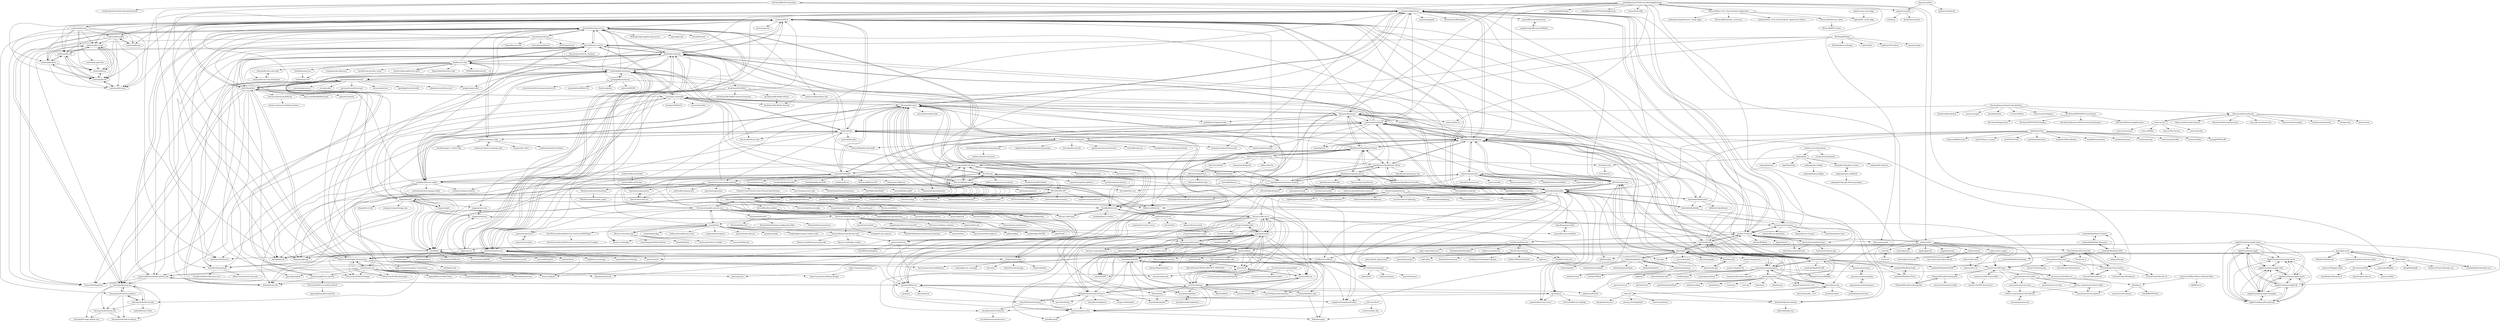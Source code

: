 digraph G {
"MrChrisJ/World-Citizenship" -> "vinumeris/lighthouse"
"MrChrisJ/World-Citizenship" -> "openname/blockstore"
"MrChrisJ/World-Citizenship" -> "worldcryptonetwork/worldcryptonetwork"
"MrChrisJ/World-Citizenship" -> "hyperboria/cjdns"
"MrChrisJ/World-Citizenship" -> "identifi/identifi"
"Open-Transactions/opentxs" -> "Open-Transactions/Moneychanger"
"bitcoinjs/bitcoinjs-server" -> "bitcoinjs/bitcoinjs-gui"
"bitcoinjs/bitcoinjs-server" -> "freewil/node-bitcoin"
"bitcoinjs/bitcoinjs-server" -> "brainwallet/brainwallet.github.com"
"bitcoinjs/bitcoinjs-server" -> "spesmilo/libbitcoin"
"bitcoinjs/bitcoinjs-server" -> "bitcoinjs/node-bitcoin-explorer"
"bitcoinjs/bitcoinjs-server" -> "lirazsiri/blockexplorer"
"bitcoinjs/bitcoinjs-server" -> "kyledrake/coinpunk"
"bitcoinjs/bitcoinjs-server" -> "davout/bitcoin-central"
"bitcoinjs/bitcoinjs-server" -> "buttercoin/buttercoin"
"bitcoinjs/bitcoinjs-server" -> "MidnightLightning/bitcoinjs-server"
"bitcoinjs/bitcoinjs-server" -> "zootreeves/blockchain.info"
"bitcoinjs/bitcoinjs-server" -> "conformal/btcd"
"bitcoinjs/bitcoinjs-server" -> "bitsofproof/supernode"
"bitcoinjs/bitcoinjs-server" -> "jgarzik/pynode" ["e"=1]
"bitcoinjs/bitcoinjs-server" -> "shesek/bitrated"
"bitsquare/bitsquare" -> "bitcoinxt/bitcoinxt"
"bitsquare/bitsquare" -> "OpenBazaar/OpenBazaar"
"bitsquare/bitsquare" -> "JoinMarket-Org/joinmarket" ["e"=1]
"bitsquare/bitsquare" -> "vinumeris/lighthouse"
"bitsquare/bitsquare" -> "Coinffeine/coinffeine"
"bitsquare/bitsquare" -> "etherex/etherex" ["e"=1]
"bitsquare/bitsquare" -> "OpenBazaar/OpenBazaar-Server"
"bitsquare/bitsquare" -> "mycelium-com/wallet"
"bitsquare/bitsquare" -> "OpenBazaar/OpenBazaar-Client"
"bitsquare/bitsquare" -> "slockit/DAO" ["e"=1]
"bitsquare/bitsquare" -> "darkwallet/darkwallet"
"bitsquare/bitsquare" -> "blockchain/thunder" ["e"=1]
"bitsquare/bitsquare" -> "chris-belcher/joinmarket"
"bitsquare/bitsquare" -> "streamium/streamium"
"bitsquare/bitsquare" -> "aantonop/bitcoinbook"
"hyperboria/docs" -> "hyperboria/android"
"hyperboria/docs" -> "hyperboria/cjdns"
"darkwallet/darkwallet" -> "darkwallet/darkmarket"
"darkwallet/darkwallet" -> "OpenBazaar/OpenBazaar"
"darkwallet/darkwallet" -> "darkwallet/darkleaks"
"darkwallet/darkwallet" -> "libbitcoin/libbitcoin" ["e"=1]
"darkwallet/darkwallet" -> "bitid/bitid"
"darkwallet/darkwallet" -> "darkwallet/python-obelisk"
"darkwallet/darkwallet" -> "kyledrake/coinpunk"
"darkwallet/darkwallet" -> "spesmilo/sx"
"darkwallet/darkwallet" -> "conformal/btcd"
"darkwallet/darkwallet" -> "aantonop/bitcoinbook"
"darkwallet/darkwallet" -> "spesmilo/electrum-server" ["e"=1]
"darkwallet/darkwallet" -> "bitpay/bitauth"
"darkwallet/darkwallet" -> "Coinffeine/coinffeine"
"darkwallet/darkwallet" -> "bitcoinjs/bitcoinjs-server"
"darkwallet/darkwallet" -> "identifi/identifi"
"keeshux/basic-blockchain-programming" -> "wbobeirne/joule-extension" ["e"=1]
"jbenet/ipfs" -> "jbenet/go-ipfs"
"jbenet/ipfs" -> "jbenet/node-ipfs"
"jbenet/ipfs" -> "telehash/telehash.org"
"jbenet/ipfs" -> "maidsafe/MaidSafe"
"jbenet/ipfs" -> "gocircuit/escher" ["e"=1]
"jbenet/ipfs" -> "OpenBazaar/OpenBazaar"
"jbenet/ipfs" -> "cryptosphere/cryptosphere"
"jbenet/ipfs" -> "okTurtles/dnschain"
"jbenet/ipfs" -> "wetube/bitcloud"
"jbenet/ipfs" -> "whyrusleeping/gx" ["e"=1]
"jbenet/ipfs" -> "MrChrisJ/World-Citizenship"
"jbenet/ipfs" -> "cjdelisle/cjdns" ["e"=1]
"jbenet/ipfs" -> "project-douglas/eris"
"jbenet/ipfs" -> "psztorc/Truthcoin"
"jbenet/ipfs" -> "openname/blockstore"
"the-laughing-monkey/cicada-platform" -> "CirclesUBI/docs"
"the-laughing-monkey/cicada-platform" -> "bitsquare/bitsquare"
"the-laughing-monkey/cicada-platform" -> "DemocracyEarth/paper" ["e"=1]
"the-laughing-monkey/cicada-platform" -> "Bit-Nation/BITNATION-Constitution"
"the-laughing-monkey/cicada-platform" -> "MysteriumNetwork/node"
"the-laughing-monkey/cicada-platform" -> "blockstack/blockstack" ["e"=1]
"the-laughing-monkey/cicada-platform" -> "cosmos/voyager"
"the-laughing-monkey/cicada-platform" -> "dmulholland/ivy" ["e"=1]
"Bitcoin-ABC/bitcoin-abc" -> "BitcoinUnlimited/BitcoinUnlimited"
"Bitcoin-ABC/bitcoin-abc" -> "bitcoin-sv/bitcoin-sv"
"Bitcoin-ABC/bitcoin-abc" -> "bitcoincashorg/bitcoincash.org"
"Bitcoin-ABC/bitcoin-abc" -> "bitcoinxt/bitcoinxt"
"Bitcoin-ABC/bitcoin-abc" -> "dashpay/dash" ["e"=1]
"Bitcoin-ABC/bitcoin-abc" -> "btc1/bitcoin"
"Bitcoin-ABC/bitcoin-abc" -> "BTCGPU/BTCGPU"
"Bitcoin-ABC/bitcoin-abc" -> "OmniLayer/omnicore" ["e"=1]
"Bitcoin-ABC/bitcoin-abc" -> "bitcoinclassic/bitcoinclassic"
"Bitcoin-ABC/bitcoin-abc" -> "fyookball/electrum"
"Bitcoin-ABC/bitcoin-abc" -> "zcash/zcash" ["e"=1]
"Bitcoin-ABC/bitcoin-abc" -> "litecoin-project/litecoin" ["e"=1]
"Bitcoin-ABC/bitcoin-abc" -> "Bitcoin-UAHF/spec"
"Bitcoin-ABC/bitcoin-abc" -> "gcash/bchd"
"Bitcoin-ABC/bitcoin-abc" -> "qtumproject/qtum" ["e"=1]
"OpenBazaar/OpenBazaar-Client" -> "OpenBazaar/OpenBazaar-Server"
"OpenBazaar/OpenBazaar-Client" -> "OpenBazaar/OpenBazaar-Installer"
"OpenBazaar/OpenBazaar-Client" -> "OpenBazaar/openbazaar-desktop"
"OpenBazaar/OpenBazaar-Client" -> "OpenBazaar/openbazaar.org"
"OpenBazaar/OpenBazaar-Client" -> "OpenBazaar/openbazaar-go"
"OpenBazaar/OpenBazaar-Client" -> "OpenBazaar/OpenBazaar"
"wetube/bitcloud" -> "maidsafe/MaidSafe"
"wetube/bitcloud" -> "mastercoin-MSC/spec"
"wetube/bitcloud" -> "psztorc/Truthcoin"
"wetube/bitcloud" -> "jminardi/syncnet"
"wetube/bitcloud" -> "conformal/btcd"
"wetube/bitcloud" -> "buttercoin/buttercoin"
"wetube/bitcloud" -> "OpenBazaar/OpenBazaar"
"wetube/bitcloud" -> "kyledrake/coinpunk"
"wetube/bitcloud" -> "cryptosphere/cryptosphere"
"wetube/bitcloud" -> "chjj/termcoin"
"wetube/bitcloud" -> "InvictusInnovations/BitShares" ["e"=1]
"wetube/bitcloud" -> "FellowTraveler/Open-Transactions"
"wetube/bitcloud" -> "zeroreserve/ZeroReserve"
"wetube/bitcloud" -> "jbenet/ipfs"
"wetube/bitcloud" -> "miguelfreitas/twister-core" ["e"=1]
"blockchain/My-Wallet" -> "blockchain/My-Wallet-Android"
"blockchain/My-Wallet" -> "blockchain/My-Wallet-iPhone"
"blockchain/My-Wallet" -> "bitcoinjs/bitcoinjs-gui"
"blockchain/My-Wallet" -> "coinbase/coinbase-android"
"blockchain/My-Wallet" -> "zootreeves/blockchain.info"
"blockchain/My-Wallet" -> "brainwallet/brainwallet.github.com"
"blockchain/My-Wallet" -> "blockchain/My-Wallet-Chrome-Extension"
"mycelium-com/wallet" -> "schildbach/bitcoin-wallet"
"mycelium-com/wallet" -> "jim618/multibit"
"mycelium-com/wallet" -> "ksedgwic/Wallet32"
"mycelium-com/wallet" -> "etotheipi/BitcoinArmory"
"mycelium-com/wallet" -> "trezor/webwallet" ["e"=1]
"mycelium-com/wallet" -> "blockchain/My-Wallet-Android"
"mycelium-com/wallet" -> "chris-belcher/joinmarket"
"mycelium-com/wallet" -> "bitsofproof/supernode"
"mycelium-com/wallet" -> "bitcoinxt/bitcoinxt"
"mycelium-com/wallet" -> "bitid/bitid"
"bitcoinclassic/bitcoinclassic" -> "bitcoinxt/bitcoinxt"
"bitcoinclassic/bitcoinclassic" -> "BitcoinUnlimited/BitcoinUnlimited"
"bitcoinclassic/bitcoinclassic" -> "bitcoinclassic/website"
"bitcoinclassic/bitcoinclassic" -> "btc1/bitcoin"
"bitcoinclassic/bitcoinclassic" -> "Bitcoin-ABC/bitcoin-abc"
"bitcoinclassic/bitcoinclassic" -> "OpenBazaar/OpenBazaar-Server"
"bitcoinclassic/bitcoinclassic" -> "voisine/breadwallet"
"bitcoinclassic/bitcoinclassic" -> "chris-belcher/joinmarket"
"bitcoinclassic/bitcoinclassic" -> "bitcoinclassic/documentation"
"bitcoinclassic/bitcoinclassic" -> "blockchain/thunder" ["e"=1]
"bitcoinclassic/bitcoinclassic" -> "OpenBazaar/OpenBazaar"
"bitcoinclassic/bitcoinclassic" -> "bitid/bitid"
"bitcoinclassic/bitcoinclassic" -> "mycelium-com/wallet"
"bitcoinclassic/bitcoinclassic" -> "fyookball/electrum"
"bitcoinclassic/bitcoinclassic" -> "vinumeris/lighthouse"
"FellowTraveler/Open-Transactions" -> "FellowTraveler/Moneychanger"
"FellowTraveler/Open-Transactions" -> "Open-Transactions/Open-Transactions"
"FellowTraveler/Open-Transactions" -> "macourtney/Dark-Exchange"
"FellowTraveler/Open-Transactions" -> "bitsofproof/supernode"
"FellowTraveler/Open-Transactions" -> "buttercoin/buttercoin"
"FellowTraveler/Open-Transactions" -> "davout/bitcoin-central"
"FellowTraveler/Open-Transactions" -> "InvictusInnovations/BitShares" ["e"=1]
"FellowTraveler/Open-Transactions" -> "jim618/multibit"
"FellowTraveler/Open-Transactions" -> "bitcoinjs/bitcoinjs-server"
"FellowTraveler/Open-Transactions" -> "vinced/namecoin"
"FellowTraveler/Open-Transactions" -> "conformal/btcd"
"FellowTraveler/Open-Transactions" -> "spesmilo/libbitcoin"
"FellowTraveler/Open-Transactions" -> "kyledrake/coinpunk"
"FellowTraveler/Open-Transactions" -> "etotheipi/BitcoinArmory"
"FellowTraveler/Open-Transactions" -> "mastercoin-MSC/spec"
"bitcoinjs/node-bitcoin-explorer" -> "bitcoinjs/node-bitcoin-exit"
"bitcoinjs/node-bitcoin-explorer" -> "bitcoinjs/bitcoinjs-gui"
"bitcoinjs/node-bitcoin-explorer" -> "bitcoinjs/node-bitcoin-library"
"bitcoinjs/node-bitcoin-explorer" -> "bitcoinjs/node-bitcoin-p2p"
"Electron-Cash/Electron-Cash" -> "simpleledger/Electron-Cash-SLP"
"Electron-Cash/Electron-Cash" -> "Electron-Cash/keys-n-hashes"
"Electron-Cash/Electron-Cash" -> "electrumsv/electrumsv"
"Electron-Cash/Electron-Cash" -> "pokkst/pokket"
"Electron-Cash/Electron-Cash" -> "sickpig/bch-rpc-explorer"
"Electron-Cash/Electron-Cash" -> "pybitcash/bitcash"
"Electron-Cash/Electron-Cash" -> "gcash/bchd"
"Electron-Cash/Electron-Cash" -> "smartbch/smartbch"
"Electron-Cash/Electron-Cash" -> "dsmurrell/awesome-bitcoin-cash"
"Electron-Cash/Electron-Cash" -> "Bitcoin-com/cashscript"
"vole/vole" -> "jminardi/syncnet"
"vole/vole" -> "alecperkins/missive"
"vole/vole" -> "picosync/workingDraft"
"vole/vole" -> "vole/vole.github.io"
"subgraph/subgraph-os-issues" -> "subgraph/sgos_handbook"
"freewil/node-bitcoin" -> "bitcoinjs/bitcoinjs-server"
"freewil/node-bitcoin" -> "ryanxcharles/fullnode"
"freewil/node-bitcoin" -> "brainwallet/brainwallet.github.com"
"freewil/node-bitcoin" -> "jb55/node-bitcoin"
"freewil/node-bitcoin" -> "bitpay/insight-api" ["e"=1]
"freewil/node-bitcoin" -> "davout/bitcoin-central"
"freewil/node-bitcoin" -> "bitpay/bitcore-node" ["e"=1]
"freewil/node-bitcoin" -> "lirazsiri/blockexplorer"
"OpenBazaar/OpenBazaar" -> "darkwallet/darkwallet"
"OpenBazaar/OpenBazaar" -> "aantonop/bitcoinbook"
"OpenBazaar/OpenBazaar" -> "darkwallet/darkmarket"
"OpenBazaar/OpenBazaar" -> "vinumeris/lighthouse"
"OpenBazaar/OpenBazaar" -> "OpenBazaar/OpenBazaar-Server"
"OpenBazaar/OpenBazaar" -> "OpenBazaar/OpenBazaar-Client"
"OpenBazaar/OpenBazaar" -> "bitsquare/bitsquare"
"OpenBazaar/OpenBazaar" -> "bitcoinxt/bitcoinxt"
"OpenBazaar/OpenBazaar" -> "kyledrake/coinpunk"
"OpenBazaar/OpenBazaar" -> "conformal/btcd"
"OpenBazaar/OpenBazaar" -> "bitpay/bitcore" ["e"=1]
"OpenBazaar/OpenBazaar" -> "maidsafe/MaidSafe"
"OpenBazaar/OpenBazaar" -> "wetube/bitcloud"
"OpenBazaar/OpenBazaar" -> "libbitcoin/libbitcoin" ["e"=1]
"OpenBazaar/OpenBazaar" -> "namecoin/namecoin"
"darkwallet/darkleaks" -> "darkwallet/python-obelisk"
"darkwallet/darkleaks" -> "darkwallet/darkwallet"
"Bit-Wasp/BitWasp" -> "brighton36/CoinPost"
"Bit-Wasp/BitWasp" -> "dooglus/intersango"
"Bit-Wasp/BitWasp" -> "davout/bitcoin-central"
"Bit-Wasp/BitWasp" -> "annularis/shop"
"Bit-Wasp/BitWasp" -> "buttercoin/buttercoin"
"Bit-Wasp/BitWasp" -> "Bit-Wasp/bitcoin-lib-php" ["e"=1]
"Bit-Wasp/BitWasp" -> "txbits/txbits" ["e"=1]
"jashmenn/bitcoin-reading-list" -> "igorbarinov/awesome-bitcoin" ["e"=1]
"jashmenn/bitcoin-reading-list" -> "aantonop/bitcoinbook"
"jashmenn/bitcoin-reading-list" -> "coinbase/toshi"
"jashmenn/bitcoin-reading-list" -> "keeshux/basic-blockchain-programming"
"jashmenn/bitcoin-reading-list" -> "vbuterin/pybitcointools" ["e"=1]
"jashmenn/bitcoin-reading-list" -> "libbitcoin/libbitcoin" ["e"=1]
"jashmenn/bitcoin-reading-list" -> "petertodd/python-bitcoinlib" ["e"=1]
"jashmenn/bitcoin-reading-list" -> "richardkiss/pycoin" ["e"=1]
"jashmenn/bitcoin-reading-list" -> "bcongdon/awesome-lightning-network" ["e"=1]
"jashmenn/bitcoin-reading-list" -> "OpenAssets/open-assets-protocol"
"jashmenn/bitcoin-reading-list" -> "ElementsProject/elements" ["e"=1]
"jashmenn/bitcoin-reading-list" -> "digital-dreamer/blockchain-programming" ["e"=1]
"jashmenn/bitcoin-reading-list" -> "bitcoinjs/bitcoinjs-lib" ["e"=1]
"jashmenn/bitcoin-reading-list" -> "ChristopherA/Learning-Bitcoin-from-the-Command-Line" ["e"=1]
"jashmenn/bitcoin-reading-list" -> "iurimatias/embark-framework" ["e"=1]
"trottier/original-bitcoin" -> "moneybutton/bsv"
"trottier/original-bitcoin" -> "bitcoin-sv/bitcoin-sv"
"trottier/original-bitcoin" -> "unwriter/datapay"
"trottier/original-bitcoin" -> "lightningnetwork/lightning-rfc" ["e"=1]
"trottier/original-bitcoin" -> "ChristopherA/Learning-Bitcoin-from-the-Command-Line" ["e"=1]
"trottier/original-bitcoin" -> "electrumsv/electrumsv"
"trottier/original-bitcoin" -> "BitcoinUnlimited/BitcoinUnlimited"
"trottier/original-bitcoin" -> "fyookball/electrum"
"trottier/original-bitcoin" -> "benjyz/bitcoinArchive"
"trottier/original-bitcoin" -> "kallerosenbaum/grokkingbitcoin" ["e"=1]
"trottier/original-bitcoin" -> "rust-bitcoin/rust-lightning" ["e"=1]
"trottier/original-bitcoin" -> "ElementsProject/lightning" ["e"=1]
"trottier/original-bitcoin" -> "chaincodelabs/bitcoin-curriculum" ["e"=1]
"trottier/original-bitcoin" -> "interplanaria/bitbus"
"trottier/original-bitcoin" -> "tombusby/cypherpunk-research" ["e"=1]
"chjj/termcoin" -> "indutny/bcoin"
"chjj/termcoin" -> "kyledrake/coinpunk"
"chjj/termcoin" -> "bitcoinjs/bitcoinjs-server"
"chjj/termcoin" -> "bit-c/bitc"
"chjj/termcoin" -> "conformal/btcd"
"chjj/termcoin" -> "bitpay/insight-api" ["e"=1]
"chjj/termcoin" -> "mappum/webcoin"
"okTurtles/dnschain" -> "okTurtles/blockchainid"
"okTurtles/dnschain" -> "namecoin/namecoin"
"okTurtles/dnschain" -> "OpenBazaar/OpenBazaar"
"okTurtles/dnschain" -> "maidsafe/MaidSafe"
"okTurtles/dnschain" -> "cryptosphere/cryptosphere"
"okTurtles/dnschain" -> "coinbase/toshi"
"okTurtles/dnschain" -> "aantonop/bitcoinbook"
"okTurtles/dnschain" -> "jbenet/ipfs"
"okTurtles/dnschain" -> "cjdelisle/cjdns" ["e"=1]
"okTurtles/dnschain" -> "nylira/prism-break" ["e"=1]
"okTurtles/dnschain" -> "vinumeris/lighthouse"
"okTurtles/dnschain" -> "ricochet-im/ricochet" ["e"=1]
"okTurtles/dnschain" -> "redecentralize/alternative-internet" ["e"=1]
"okTurtles/dnschain" -> "darkwallet/darkwallet"
"okTurtles/dnschain" -> "conformal/btcd"
"electrumsv/electrumsv" -> "simplycash/simplycashwallet"
"electrumsv/electrumsv" -> "moneybutton/bsv"
"electrumsv/electrumsv" -> "AustEcon/bitsv"
"electrumsv/electrumsv" -> "unwriter/datapay"
"electrumsv/electrumsv" -> "nakasendo/nakasendo"
"electrumsv/electrumsv" -> "bowstave/meta-writer"
"electrumsv/electrumsv" -> "rohenaz/MAP"
"electrumsv/electrumsv" -> "bitcoin-sv/bitcoin-sv"
"electrumsv/electrumsv" -> "Firaenix/bsv-wasm"
"electrumsv/electrumsv" -> "bitcoin-sv-specs/protocol"
"electrumsv/electrumsv" -> "interplanaria/bottle"
"pooler/electrum-ltc" -> "fyookball/electrum"
"pooler/electrum-ltc" -> "akhavr/electrum-dash"
"pooler/electrum-ltc" -> "pooler/electrum-ltc-server"
"pooler/electrum-ltc" -> "ltcsuite/ltcd"
"subgraph/macouflage" -> "subgraph/libmacouflage"
"cryptosphere/cryptosphere" -> "ntoll/drogulus"
"cryptosphere/cryptosphere" -> "zeroreserve/ZeroReserve"
"cryptosphere/cryptosphere" -> "conformal/btcd"
"cryptosphere/cryptosphere" -> "cryptosphere/rbnacl" ["e"=1]
"cryptosphere/cryptosphere" -> "rossjones/alternative-internet" ["e"=1]
"cryptosphere/cryptosphere" -> "gitchain/gitchain"
"cryptosphere/cryptosphere" -> "jminardi/syncnet"
"cryptosphere/cryptosphere" -> "maidsafe/MaidSafe"
"cryptosphere/cryptosphere" -> "wetube/bitcloud"
"cryptosphere/cryptosphere" -> "mikehearn/PayFile"
"cryptosphere/cryptosphere" -> "jbenet/ipfs"
"cryptosphere/cryptosphere" -> "okTurtles/dnschain"
"cryptosphere/cryptosphere" -> "agl/pond" ["e"=1]
"cryptosphere/cryptosphere" -> "WhisperSystems/BitHub" ["e"=1]
"cryptosphere/cryptosphere" -> "tahoe-lafs/tahoe-lafs" ["e"=1]
"DavidJohnstonCEO/DecentralizedApplications" -> "iurimatias/embark-framework" ["e"=1]
"DavidJohnstonCEO/DecentralizedApplications" -> "mastercoin-MSC/spec"
"DavidJohnstonCEO/DecentralizedApplications" -> "llSourcell/Your_First_Decentralized_Application"
"DavidJohnstonCEO/DecentralizedApplications" -> "simondlr/theblockchain"
"DavidJohnstonCEO/DecentralizedApplications" -> "DavidJohnstonCEO/TheValueofAppCoins"
"DavidJohnstonCEO/DecentralizedApplications" -> "aantonop/bitcoinbook"
"DavidJohnstonCEO/DecentralizedApplications" -> "etherex/etherex" ["e"=1]
"DavidJohnstonCEO/DecentralizedApplications" -> "wetube/bitcloud"
"DavidJohnstonCEO/DecentralizedApplications" -> "ConsenSys/truffle" ["e"=1]
"DavidJohnstonCEO/DecentralizedApplications" -> "ethereum/serpent" ["e"=1]
"DavidJohnstonCEO/DecentralizedApplications" -> "OpenBazaar/OpenBazaar"
"DavidJohnstonCEO/DecentralizedApplications" -> "psztorc/Truthcoin"
"DavidJohnstonCEO/DecentralizedApplications" -> "codius/codius"
"DavidJohnstonCEO/DecentralizedApplications" -> "bitsquare/bitsquare"
"DavidJohnstonCEO/DecentralizedApplications" -> "vinumeris/lighthouse"
"subgraph/sgos_handbook" -> "subgraph/subgraph-os-issues"
"subgraph/sgos_handbook" -> "subgraph/subgraph-debian-packages"
"lulzlabs/AirChat" -> "darkwallet/darkmarket"
"lulzlabs/AirChat" -> "JoshData/mailinabox" ["e"=1]
"lulzlabs/AirChat" -> "OpenBazaar/OpenBazaar"
"lulzlabs/AirChat" -> "darkwallet/darkwallet"
"lulzlabs/AirChat" -> "markqvist/MicroModem" ["e"=1]
"lulzlabs/AirChat" -> "micahflee/onionshare" ["e"=1]
"lulzlabs/AirChat" -> "zachlatta/postman" ["e"=1]
"lulzlabs/AirChat" -> "mothran/bunny" ["e"=1]
"lulzlabs/AirChat" -> "sebsauvage/ZeroBin" ["e"=1]
"lulzlabs/AirChat" -> "sametmax/0bin" ["e"=1]
"lulzlabs/AirChat" -> "grugq/PORTALofPi" ["e"=1]
"lulzlabs/AirChat" -> "adamcaudill/Psychson" ["e"=1]
"lulzlabs/AirChat" -> "jminardi/syncnet"
"lulzlabs/AirChat" -> "prat0318/json_resume" ["e"=1]
"lulzlabs/AirChat" -> "prof7bit/TorChat" ["e"=1]
"Electric-Coin-Company/zcash" -> "identifi/identifi"
"Electric-Coin-Company/zcash" -> "twstrike/coyim"
"Electric-Coin-Company/zcash" -> "bitcoinxt/bitcoinxt"
"Electric-Coin-Company/zcash" -> "chainpoint/chainpoint"
"Electric-Coin-Company/zcash" -> "OpenBazaar/OpenBazaar-Server"
"Electric-Coin-Company/zcash" -> "darkwallet/darkwallet"
"Electric-Coin-Company/zcash" -> "OpenBazaar/OpenBazaar-Client"
"Electric-Coin-Company/zcash" -> "bitcoinclassic/bitcoinclassic"
"Electric-Coin-Company/zcash" -> "dedis/cothority" ["e"=1]
"Electric-Coin-Company/zcash" -> "dattnetwork/datt"
"twstrike/coyim" -> "twstrike/otr3"
"btc1/bitcoin" -> "segwit2x/segwit2x.github.io"
"btc1/bitcoin" -> "bitcoinclassic/bitcoinclassic"
"btc1/bitcoin" -> "Bitcoin-UAHF/spec"
"btc1/bitcoin" -> "fyookball/electrum"
"btc1/bitcoin" -> "Bitcoin-ABC/bitcoin-abc"
"btc1/bitcoin" -> "BitcoinUnlimited/BitcoinUnlimited"
"btc1/bitcoin" -> "paritytech/parity-bitcoin" ["e"=1]
"btc1/bitcoin" -> "bitcoinxt/bitcoinxt"
"btc1/bitcoin" -> "tothemoon-org/extension-blocks"
"btc1/bitcoin" -> "BTCGPU/BTCGPU"
"btc1/bitcoin" -> "NicolasDorier/BCCSpliter"
"maidsafe/MaidSafe-DHT" -> "maidsafe/MaidSafe-Transport"
"maidsafe/MaidSafe-DHT" -> "maidsafe/MaidSafe-Common"
"maidsafe/MaidSafe-DHT" -> "ytakano/libcage"
"maidsafe/MaidSafe-DHT" -> "maidsafe/MaidSafe-Routing"
"libbtc/libbtc" -> "jgarzik/picocoin"
"libbtc/libbtc" -> "ElementsProject/libwally-core" ["e"=1]
"libbtc/libbtc" -> "jonasschnelli/libbtc"
"libbtc/libbtc" -> "breadwallet/breadwallet-core" ["e"=1]
"libbtc/libbtc" -> "bitcoin/secp256k1"
"libbtc/libbtc" -> "liblogdb/liblogdb"
"mobnetic/BitcoinChecker" -> "aneonex/BitcoinChecker"
"mobnetic/BitcoinChecker" -> "schildbach/bitcoin-wallet"
"buttercoin/buttercoin" -> "davout/bitcoin-central"
"buttercoin/buttercoin" -> "kyledrake/coinpunk"
"buttercoin/buttercoin" -> "dooglus/intersango"
"buttercoin/buttercoin" -> "bitcoinjs/bitcoinjs-server"
"buttercoin/buttercoin" -> "macourtney/Dark-Exchange"
"buttercoin/buttercoin" -> "FellowTraveler/Open-Transactions"
"buttercoin/buttercoin" -> "etotheipi/BitcoinArmory"
"buttercoin/buttercoin" -> "bitsofproof/supernode"
"buttercoin/buttercoin" -> "maxme/bitcoin-arbitrage" ["e"=1]
"buttercoin/buttercoin" -> "forrestv/p2pool" ["e"=1]
"buttercoin/buttercoin" -> "justcoin/snow"
"buttercoin/buttercoin" -> "conformal/btcd"
"buttercoin/buttercoin" -> "p2p/bitcoin-exchange"
"buttercoin/buttercoin" -> "jtobey/bitcoin-abe"
"buttercoin/buttercoin" -> "wetube/bitcloud"
"coinbase/toshi" -> "lian/bitcoin-ruby"
"coinbase/toshi" -> "aantonop/bitcoinbook"
"coinbase/toshi" -> "coinbase/coinbase-ruby"
"coinbase/toshi" -> "bitcoin/secp256k1"
"coinbase/toshi" -> "conformal/btcd"
"coinbase/toshi" -> "kyledrake/coinpunk"
"coinbase/toshi" -> "bitpay/insight-api" ["e"=1]
"coinbase/toshi" -> "OpenAssets/open-assets-protocol"
"coinbase/toshi" -> "bitcoin-abe/bitcoin-abe" ["e"=1]
"coinbase/toshi" -> "openname/blockstore"
"coinbase/toshi" -> "ayeowch/bitnodes" ["e"=1]
"coinbase/toshi" -> "streamium/streamium"
"coinbase/toshi" -> "jashmenn/bitcoin-reading-list"
"coinbase/toshi" -> "OpenBazaar/OpenBazaar"
"coinbase/toshi" -> "bitid/bitid"
"gitchain/gitchain" -> "conformal/btcd"
"gitchain/gitchain" -> "gocircuit/circuit" ["e"=1]
"gitchain/gitchain" -> "cryptosphere/cryptosphere"
"gitchain/gitchain" -> "cjb/GitTorrent" ["e"=1]
"gitchain/gitchain" -> "packetbeat/packetbeat" ["e"=1]
"gitchain/gitchain" -> "calmh/syncthing" ["e"=1]
"gitchain/gitchain" -> "jminardi/syncnet"
"gitchain/gitchain" -> "miguelfreitas/twister-core" ["e"=1]
"gitchain/gitchain" -> "namecoin/namecoin"
"gitchain/gitchain" -> "squiidz/bone" ["e"=1]
"gitchain/gitchain" -> "zrm/snow" ["e"=1]
"gitchain/gitchain" -> "maidsafe/MaidSafe"
"gitchain/gitchain" -> "cznic/ql" ["e"=1]
"gitchain/gitchain" -> "laher/goxc" ["e"=1]
"gitchain/gitchain" -> "mkaz/lanyon" ["e"=1]
"smartbch/smartbch" -> "smartbch/docs"
"smartbch/smartbch" -> "jay-bch/smartbch-explorer"
"smartbch/smartbch" -> "pokkst/pokket"
"gcash/bchd" -> "gcash/bchwallet"
"gcash/bchd" -> "Bitcoin-com/cashscript"
"gcash/bchd" -> "coinbase/bchd-explorer"
"gcash/bchd" -> "zquestz/docker-bitcoin"
"gcash/bchd" -> "bitcoincashorg/bitcoincash.org"
"gcash/bchd" -> "sickpig/bch-rpc-explorer"
"gcash/bchd" -> "copernet/copernicus"
"gcash/bchd" -> "KarolTrzeszczkowski/Electron-Cash-Last-Will-Plugin"
"gcash/bchd" -> "cpacia/BitcoinCash-Wallet"
"gcash/bchd" -> "Lokad/Terab"
"gcash/bchd" -> "simpleledgerinc/grpc-bchrpc-node"
"gcash/bchd" -> "dsmurrell/awesome-bitcoin-cash"
"gcash/bchd" -> "Bitcoin-com/badger"
"gcash/bchd" -> "simpleledger/slpjs"
"gcash/bchd" -> "SoftwareVerde/bitcoin-verde"
"Coinffeine/coinffeine" -> "chris-belcher/joinmarket"
"Coinffeine/coinffeine" -> "bitid/bitid"
"bitcoinxt/bitcoinxt" -> "bitcoinclassic/bitcoinclassic"
"bitcoinxt/bitcoinxt" -> "BitcoinUnlimited/BitcoinUnlimited"
"bitcoinxt/bitcoinxt" -> "vinumeris/lighthouse"
"bitcoinxt/bitcoinxt" -> "fyookball/electrum"
"bitcoinxt/bitcoinxt" -> "Bitcoin-ABC/bitcoin-abc"
"bitcoinxt/bitcoinxt" -> "schildbach/bitcoin-wallet"
"bitcoinxt/bitcoinxt" -> "chris-belcher/joinmarket"
"bitcoinxt/bitcoinxt" -> "btc1/bitcoin"
"bitcoinxt/bitcoinxt" -> "Bitcoin-UAHF/spec"
"bitcoinxt/bitcoinxt" -> "bitsquare/bitsquare"
"bitcoinxt/bitcoinxt" -> "bitcoinclassic/website"
"bitcoinxt/bitcoinxt" -> "TheBlueMatt/RelayNode"
"bitcoinxt/bitcoinxt" -> "voisine/breadwallet"
"bitcoinxt/bitcoinxt" -> "mycelium-com/wallet"
"bitcoinxt/bitcoinxt" -> "gavinandresen/bitcoinxt"
"OpenBazaar/openbazaar-desktop" -> "OpenBazaar/openbazaar-go"
"OpenBazaar/openbazaar-desktop" -> "OpenBazaar/OpenBazaar-Server"
"OpenBazaar/openbazaar-desktop" -> "OpenBazaar/OpenBazaar-Client"
"OpenBazaar/openbazaar-desktop" -> "bitsquare/bitsquare"
"OpenBazaar/openbazaar-desktop" -> "fyookball/electrum"
"etotheipi/BitcoinArmory" -> "goatpig/BitcoinArmory"
"etotheipi/BitcoinArmory" -> "mycelium-com/wallet"
"etotheipi/BitcoinArmory" -> "jim618/multibit"
"etotheipi/BitcoinArmory" -> "kyledrake/coinpunk"
"etotheipi/BitcoinArmory" -> "davout/bitcoin-central"
"etotheipi/BitcoinArmory" -> "schildbach/bitcoin-wallet"
"etotheipi/BitcoinArmory" -> "bitcoin-abe/bitcoin-abe" ["e"=1]
"etotheipi/BitcoinArmory" -> "buttercoin/buttercoin"
"etotheipi/BitcoinArmory" -> "jackjack-jj/pywallet" ["e"=1]
"etotheipi/BitcoinArmory" -> "bitcoinjs/bitcoinjs-server"
"etotheipi/BitcoinArmory" -> "conformal/btcd"
"etotheipi/BitcoinArmory" -> "gavinandresen/bitcointools"
"etotheipi/BitcoinArmory" -> "forrestv/p2pool" ["e"=1]
"etotheipi/BitcoinArmory" -> "spesmilo/libbitcoin"
"etotheipi/BitcoinArmory" -> "petertodd/python-bitcoinlib" ["e"=1]
"jgarzik/picocoin" -> "MatthewLM/cbitcoin"
"jgarzik/picocoin" -> "libbtc/libbtc"
"jgarzik/picocoin" -> "bitcoin/secp256k1"
"jgarzik/picocoin" -> "bit-c/bitc"
"jgarzik/picocoin" -> "spesmilo/libbitcoin"
"jgarzik/picocoin" -> "breadwallet/breadwallet-core" ["e"=1]
"jgarzik/picocoin" -> "brainwallet/brainwallet.github.com"
"jgarzik/picocoin" -> "someone42/hardware-bitcoin-wallet"
"zack-bitcoin/basiccoin" -> "halilozercan/halocoin"
"zack-bitcoin/basiccoin" -> "psztorc/Truthcoin"
"zack-bitcoin/basiccoin" -> "DutchGraa/crackcoin"
"zack-bitcoin/basiccoin" -> "input-output-hk/Scorex" ["e"=1]
"zack-bitcoin/basiccoin" -> "chjj/termcoin"
"zack-bitcoin/basiccoin" -> "BumblebeeBat/FlyingFox"
"zack-bitcoin/basiccoin" -> "cranklin/crankycoin"
"zack-bitcoin/basiccoin" -> "darkwallet/darkwallet"
"MysteriumNetwork/node" -> "sonm-io/core"
"MysteriumNetwork/node" -> "MysteriumNetwork/contracts"
"MysteriumNetwork/node" -> "MysteriumNetwork/mysterion"
"MysteriumNetwork/node" -> "bancorprotocol/contracts" ["e"=1]
"MysteriumNetwork/node" -> "MysteriumNetwork/api"
"MysteriumNetwork/node" -> "tendermint/ethermint" ["e"=1]
"MysteriumNetwork/node" -> "ethvpn/code"
"MysteriumNetwork/node" -> "kanocz/lcvpn" ["e"=1]
"rippleFoundation/ripple-client" -> "rippleFoundation/ripple"
"rippleFoundation/ripple-client" -> "rippleFoundation/ripple-lib"
"rippleFoundation/ripple-client" -> "rippleFoundation/ripple-watch"
"rippleFoundation/ripple-client" -> "rippleFoundation/btc-gateway"
"rippleFoundation/ripple-client" -> "rippleFoundation/ripple-examples"
"rippleFoundation/ripple-client" -> "rippleFoundation/ripple-chart"
"rippleFoundation/ripple-client" -> "rippleFoundation/network-viewer"
"rippleFoundation/ripple-client" -> "FellowTraveler/Open-Transactions"
"rippleFoundation/ripple-client" -> "buttercoin/buttercoin"
"lian/bitcoin-ruby" -> "sinisterchipmunk/bitcoin-client"
"lian/bitcoin-ruby" -> "coinbase/toshi"
"lian/bitcoin-ruby" -> "GemHQ/money-tree"
"lian/bitcoin-ruby" -> "davout/bitcoin-central"
"lian/bitcoin-ruby" -> "coinbase/coinbase-ruby"
"lian/bitcoin-ruby" -> "DigixGlobal/ethereum-ruby" ["e"=1]
"lian/bitcoin-ruby" -> "EthWorks/ethereum.rb" ["e"=1]
"lian/bitcoin-ruby" -> "kyledrake/coinpunk"
"lian/bitcoin-ruby" -> "wink/money-tree"
"lian/bitcoin-ruby" -> "bitcoinjs/bitcoinjs-server"
"lian/bitcoin-ruby" -> "mhanne/bitcoin-ruby-blockchain"
"lian/bitcoin-ruby" -> "cryptape/ruby-ethereum" ["e"=1]
"lian/bitcoin-ruby" -> "etotheipi/BitcoinArmory"
"lian/bitcoin-ruby" -> "mhanne/bitcoin-ruby-node"
"lian/bitcoin-ruby" -> "DavidEGrayson/ruby_ecdsa"
"goatpig/BitcoinArmory" -> "etotheipi/BitcoinArmory"
"goatpig/BitcoinArmory" -> "ciphrex/mSIGNA"
"goatpig/BitcoinArmory" -> "chris-belcher/electrum-personal-server" ["e"=1]
"goatpig/BitcoinArmory" -> "greenaddress/WalletCrx" ["e"=1]
"goatpig/BitcoinArmory" -> "Stadicus/guides" ["e"=1]
"goatpig/BitcoinArmory" -> "JoinMarket-Org/joinmarket" ["e"=1]
"libitx/txforge" -> "deanmlittle/rpuzzle"
"psztorc/Truthcoin" -> "bitcoin-hivemind/hivemind"
"psztorc/Truthcoin" -> "vinumeris/lighthouse"
"psztorc/Truthcoin" -> "zack-bitcoin/basiccoin"
"psztorc/Truthcoin" -> "drivechain-project/bitcoin"
"psztorc/Truthcoin" -> "streamium/streamium"
"psztorc/Truthcoin" -> "adonley/BitMesh"
"psztorc/Truthcoin" -> "ethereum/serpent" ["e"=1]
"psztorc/Truthcoin" -> "aantonop/bitcoinbook"
"psztorc/Truthcoin" -> "wetube/bitcloud"
"psztorc/Truthcoin" -> "conformal/btcd"
"psztorc/Truthcoin" -> "bitpay/foxtrot"
"psztorc/Truthcoin" -> "codius/codius"
"simpleledger/Electron-Cash-SLP" -> "simpleledger/SLPDB"
"vinced/namecoin" -> "namecoin/namecoin"
"vinced/namecoin" -> "khalahan/namecoin"
"vinced/namecoin" -> "macourtney/Dark-Exchange"
"vinced/namecoin" -> "FellowTraveler/Moneychanger"
"vinced/namecoin" -> "jgarzik/pushpool" ["e"=1]
"vinced/namecoin" -> "nanotube/supybot-bitcoin-marketmonitor" ["e"=1]
"vinced/namecoin" -> "brainwallet/brainwallet.github.com"
"vinced/namecoin" -> "thbaumbach/ptsminer" ["e"=1]
"vinced/namecoin" -> "FellowTraveler/Open-Transactions"
"vinced/namecoin" -> "barmstrong/bitcoin-android"
"vinced/namecoin" -> "ppcoin/ppcoin" ["e"=1]
"vinced/namecoin" -> "bitcoinjs/node-bitcoin-p2p"
"vinced/namecoin" -> "forrestv/p2pool" ["e"=1]
"vinced/namecoin" -> "jtobey/bitcoin-abe"
"vinced/namecoin" -> "hippich/Bitcoin-Poker-Room"
"bitpay/bitauth" -> "bitid/bitid"
"bitpay/bitauth" -> "darkwallet/darkwallet"
"bitpay/bitauth" -> "conformal/btcd"
"bitpay/bitauth" -> "bitpay/insight" ["e"=1]
"bitpay/bitauth" -> "bitpay/bitcore-lib" ["e"=1]
"bitpay/bitauth" -> "psztorc/Truthcoin"
"bitpay/bitauth" -> "identifi/identifi"
"bitpay/bitauth" -> "mastercoin-MSC/spec"
"bitpay/bitauth" -> "bitcoinjs/bitcoinjs-server"
"bitpay/bitauth" -> "bitpay/insight-api" ["e"=1]
"bitpay/bitauth" -> "mappum/mercury"
"bitpay/bitauth" -> "mycelium-com/wallet"
"bitpay/bitauth" -> "mappum/webcoin"
"bitpay/bitauth" -> "enriquez/coinpocketapp.com"
"mappum/mercury" -> "mappum/webcoin"
"aantonop/bitcoinbook" -> "OpenBazaar/OpenBazaar"
"aantonop/bitcoinbook" -> "coinbase/toshi"
"aantonop/bitcoinbook" -> "darkwallet/darkwallet"
"aantonop/bitcoinbook" -> "psztorc/Truthcoin"
"aantonop/bitcoinbook" -> "conformal/btcd"
"aantonop/bitcoinbook" -> "jashmenn/bitcoin-reading-list"
"aantonop/bitcoinbook" -> "bitpay/bitcore" ["e"=1]
"aantonop/bitcoinbook" -> "etotheipi/BitcoinArmory"
"aantonop/bitcoinbook" -> "voisine/breadwallet"
"aantonop/bitcoinbook" -> "vinumeris/lighthouse"
"aantonop/bitcoinbook" -> "spesmilo/sx"
"aantonop/bitcoinbook" -> "kyledrake/coinpunk"
"aantonop/bitcoinbook" -> "bitcoinxt/bitcoinxt"
"aantonop/bitcoinbook" -> "vbuterin/pybitcointools" ["e"=1]
"aantonop/bitcoinbook" -> "mycelium-com/wallet"
"hivewallet/hive-js" -> "hivewallet/hive-ios"
"hivewallet/hive-js" -> "hivewallet/hive-android"
"maidsafe/MaidSafe" -> "maidsafe/MaidSafe-API"
"maidsafe/MaidSafe" -> "wetube/bitcloud"
"maidsafe/MaidSafe" -> "maidsafe/MaidSafe-Drive"
"maidsafe/MaidSafe" -> "vinumeris/lighthouse"
"maidsafe/MaidSafe" -> "OpenBazaar/OpenBazaar"
"maidsafe/MaidSafe" -> "onenameio/onename"
"maidsafe/MaidSafe" -> "jbenet/ipfs"
"maidsafe/MaidSafe" -> "WhisperSystems/BitHub" ["e"=1]
"maidsafe/MaidSafe" -> "maidsafe/MaidSafe-RUDP"
"maidsafe/MaidSafe" -> "maidsafe/MaidSafe-Vault"
"maidsafe/MaidSafe" -> "okTurtles/dnschain"
"maidsafe/MaidSafe" -> "PhantomPhreak/counterpartyd"
"maidsafe/MaidSafe" -> "namecoin/namecoin"
"maidsafe/MaidSafe" -> "cryptosphere/cryptosphere"
"maidsafe/MaidSafe" -> "darkwallet/darkwallet"
"BTCGPU/BTCGPU" -> "Bitcoin-ABC/bitcoin-abc"
"BTCGPU/BTCGPU" -> "dashpay/dash" ["e"=1]
"BTCGPU/BTCGPU" -> "qtumproject/qtum" ["e"=1]
"BTCGPU/BTCGPU" -> "eveybcd/BitcoinDiamond"
"BTCGPU/BTCGPU" -> "z-classic/z-nomp" ["e"=1]
"BTCGPU/BTCGPU" -> "digibyte/digibyte" ["e"=1]
"BTCGPU/BTCGPU" -> "btc1/bitcoin"
"BTCGPU/BTCGPU" -> "ethereumproject/go-ethereum" ["e"=1]
"BTCGPU/BTCGPU" -> "zcash/zcash" ["e"=1]
"BTCGPU/BTCGPU" -> "sipa/bitcoin-seeder" ["e"=1]
"BTCGPU/BTCGPU" -> "BTCPrivate/BitcoinPrivate" ["e"=1]
"BTCGPU/BTCGPU" -> "electroneum/electroneum" ["e"=1]
"BTCGPU/BTCGPU" -> "litecoin-project/litecoin" ["e"=1]
"BTCGPU/BTCGPU" -> "BitcoinUnlimited/BitcoinUnlimited"
"BTCGPU/BTCGPU" -> "superbitcoin/SuperBitcoin"
"Bitcoin-com/cashscript" -> "bitauth/libauth"
"Bitcoin-com/cashscript" -> "christroutner/bch-cli-wallet"
"Bitcoin-com/cashscript" -> "merwane/bitbox-py"
"Bitcoin-com/cashscript" -> "tomasforgacbch/bitbox-flutter"
"DutchGraa/crackcoin" -> "iogf/crocs" ["e"=1]
"DutchGraa/crackcoin" -> "cranklin/crankycoin"
"DutchGraa/crackcoin" -> "zack-bitcoin/basiccoin"
"DutchGraa/crackcoin" -> "julienr/ipynb_playground" ["e"=1]
"DutchGraa/crackcoin" -> "jamesob/tinychain" ["e"=1]
"DutchGraa/crackcoin" -> "iogf/sukhoi" ["e"=1]
"DutchGraa/crackcoin" -> "kendricktan/misocoin" ["e"=1]
"DutchGraa/crackcoin" -> "stackimpact/stackimpact-python" ["e"=1]
"DutchGraa/crackcoin" -> "brakmic/BlockchainStore" ["e"=1]
"OpenBazaar/OpenBazaar-Server" -> "OpenBazaar/OpenBazaar-Client"
"OpenBazaar/OpenBazaar-Server" -> "OpenBazaar/OpenBazaar-Installer"
"OpenBazaar/OpenBazaar-Server" -> "OpenBazaar/openbazaar-go"
"OpenBazaar/OpenBazaar-Server" -> "OpenBazaar/openbazaar-desktop"
"OpenBazaar/OpenBazaar-Server" -> "OpenBazaar/OpenBazaar"
"OpenBazaar/OpenBazaar-Server" -> "bitcoinxt/bitcoinxt"
"OpenBazaar/OpenBazaar-Server" -> "bitcoinclassic/bitcoinclassic"
"OpenBazaar/OpenBazaar-Server" -> "bitsquare/bitsquare"
"OpenBazaar/OpenBazaar-Server" -> "Electric-Coin-Company/zcash"
"project-douglas/eris" -> "project-douglas/c3d"
"bitcoin-sv/bitcoin-sv" -> "moneybutton/bsv"
"bitcoin-sv/bitcoin-sv" -> "electrumsv/electrumsv"
"bitcoin-sv/bitcoin-sv" -> "AustEcon/bitsv"
"bitcoin-sv/bitcoin-sv" -> "unwriter/datapay"
"bitcoin-sv/bitcoin-sv" -> "Bitcoin-ABC/bitcoin-abc"
"bitcoin-sv/bitcoin-sv" -> "monkeylord/awesome-bitcoin-sv"
"bitcoin-sv/bitcoin-sv" -> "bowstave/meta-writer"
"bitcoin-sv/bitcoin-sv" -> "simplycash/simplycashwallet"
"bitcoin-sv/bitcoin-sv" -> "interplanaria/bottle"
"bitcoin-sv/bitcoin-sv" -> "nakasendo/nakasendo"
"bitcoin-sv/bitcoin-sv" -> "unwriter/B"
"bitcoin-sv/bitcoin-sv" -> "bitcoin-sv-specs/protocol"
"bitcoin-sv/bitcoin-sv" -> "unwriter/Bitcom"
"bitcoin-sv/bitcoin-sv" -> "Time02/SatoshiTimeLine"
"bitcoin-sv/bitcoin-sv" -> "sCrypt-Inc/boilerplate"
"jbenet/node-ipfs" -> "jbenet/go-ipfs"
"fyookball/electrum" -> "Bitcoin-UAHF/spec"
"fyookball/electrum" -> "pooler/electrum-ltc"
"fyookball/electrum" -> "bitcoinxt/bitcoinxt"
"fyookball/electrum" -> "fyookball/keys-n-hashes"
"Open-Transactions/Open-Transactions" -> "Open-Transactions/Moneychanger"
"kyledrake/coinpunk" -> "buttercoin/buttercoin"
"kyledrake/coinpunk" -> "bitcoinjs/bitcoinjs-server"
"kyledrake/coinpunk" -> "davout/bitcoin-central"
"kyledrake/coinpunk" -> "spesmilo/libbitcoin"
"kyledrake/coinpunk" -> "brainwallet/brainwallet.github.com"
"kyledrake/coinpunk" -> "darkwallet/darkwallet"
"kyledrake/coinpunk" -> "conformal/btcd"
"kyledrake/coinpunk" -> "etotheipi/BitcoinArmory"
"kyledrake/coinpunk" -> "chjj/termcoin"
"kyledrake/coinpunk" -> "blockchain/My-Wallet"
"kyledrake/coinpunk" -> "forrestv/p2pool" ["e"=1]
"kyledrake/coinpunk" -> "jim618/multibit"
"kyledrake/coinpunk" -> "bitpay/insight" ["e"=1]
"kyledrake/coinpunk" -> "lian/bitcoin-ruby"
"kyledrake/coinpunk" -> "bitsofproof/supernode"
"Bitcoin-UAHF/spec" -> "fyookball/electrum"
"bitcoincashorg/bitcoincash.org" -> "gcash/bchd"
"bitcoincashorg/bitcoincash.org" -> "Bitcoin-ABC/bitcoin-abc"
"bitcoincashorg/bitcoincash.org" -> "Bitcoin-com/badger"
"bitcoincashorg/bitcoincash.org" -> "bcoin-org/bcash" ["e"=1]
"bitcoincashorg/bitcoincash.org" -> "bitcoincashorg/spec"
"bitcoincashorg/bitcoincash.org" -> "simpleledger/slp-specifications"
"bitcoincashorg/bitcoincash.org" -> "bitcoin-sv/bitcoin-sv"
"bitcoincashorg/bitcoincash.org" -> "BitcoinUnlimited/BitcoinUnlimited"
"bitcoincashorg/bitcoincash.org" -> "copernet/copernicus"
"bitcoincashorg/bitcoincash.org" -> "Electron-Cash/Electron-Cash"
"bitcoincashorg/bitcoincash.org" -> "blocknetdx/blocknet"
"bitcoincashorg/bitcoincash.org" -> "memocash/memo"
"bitcoincashorg/bitcoincash.org" -> "mycelium-com/wallet-android" ["e"=1]
"dsmurrell/awesome-bitcoin-cash" -> "Bitcoin-com/badger-mobile"
"dsmurrell/awesome-bitcoin-cash" -> "memocash/memo"
"dsmurrell/awesome-bitcoin-cash" -> "Bitcoin-com/bitbox-javascript-sdk"
"dsmurrell/awesome-bitcoin-cash" -> "Bitcoin-com/badger"
"llSourcell/Your_First_Decentralized_Application" -> "llSourcell/ethereum_demo"
"llSourcell/Your_First_Decentralized_Application" -> "DavidJohnstonCEO/DecentralizedApplications"
"llSourcell/Your_First_Decentralized_Application" -> "adamyala/Your_First_Decentralized_Application_Python"
"llSourcell/Your_First_Decentralized_Application" -> "maheshmurthy/ethereum_voting_dapp" ["e"=1]
"llSourcell/Your_First_Decentralized_Application" -> "mjhm/hello_world_dapp"
"llSourcell/Your_First_Decentralized_Application" -> "llSourcell/blockchain_consensus"
"subgraph/oz" -> "subgraph/fw-daemon"
"subgraph/oz" -> "subgraph/macouflage"
"subgraph/oz" -> "twstrike/coyim"
"subgraph/oz" -> "subgraph/subgraph-os-issues"
"subgraph/oz" -> "subgraph/paxrat"
"subgraph/oz" -> "mjg59/tpmtotp" ["e"=1]
"nakasendo/nakasendo" -> "deanmlittle/rpuzzle"
"OpenAssets/open-assets-protocol" -> "OpenAssets/openassets"
"OpenAssets/open-assets-protocol" -> "OpenAssets/colorcore"
"OpenAssets/open-assets-protocol" -> "vinumeris/lighthouse"
"OpenAssets/open-assets-protocol" -> "NotaryChains/NotaryChainDocs"
"OpenAssets/open-assets-protocol" -> "andrewfhart/openassets"
"OpenAssets/open-assets-protocol" -> "openchain/openchain" ["e"=1]
"OpenAssets/open-assets-protocol" -> "Colored-Coins/Colored-Coins-Protocol-Specification"
"OpenAssets/open-assets-protocol" -> "ElementsProject/elements" ["e"=1]
"OpenAssets/open-assets-protocol" -> "haw-itn/openassets-ruby"
"OpenAssets/open-assets-protocol" -> "Blockstream/contracthashtool"
"blocknetdx/blocknet" -> "blocknetdx/block-dx"
"blocknetdx/blocknet" -> "blocknetdx/blockchain-configuration-files"
"blocknetdx/blocknet" -> "blocknetdx/documentation"
"codius/codius" -> "codius/codiusd"
"codius/codius" -> "orisi/wiki"
"codius/codius" -> "interledgerjs/moneyd" ["e"=1]
"codius/codius" -> "codius/codius-engine"
"codius/codius" -> "psztorc/Truthcoin"
"codius/codius" -> "interledger/rfcs" ["e"=1]
"codius/codius" -> "mastercoin-MSC/spec"
"codius/codius" -> "ripple/ripple-lib" ["e"=1]
"codius/codius" -> "ripple/gatewayd" ["e"=1]
"codius/codius" -> "vinumeris/lighthouse"
"codius/codius" -> "bitid/bitid"
"codius/codius" -> "FactomProject/FactomCode"
"llSourcell/ethereum_demo" -> "llSourcell/IPFS_Demo"
"voisine/breadwallet" -> "oleganza/CoreBitcoin" ["e"=1]
"voisine/breadwallet" -> "bitcoinxt/bitcoinxt"
"voisine/breadwallet" -> "breadwallet/breadwallet"
"voisine/breadwallet" -> "bitcoinclassic/bitcoinclassic"
"voisine/breadwallet" -> "aantonop/bitcoinbook"
"voisine/breadwallet" -> "DoubleSha/BitcoinSwift" ["e"=1]
"voisine/breadwallet" -> "hivewallet/hive-osx"
"voisine/breadwallet" -> "schildbach/bitcoin-wallet"
"voisine/breadwallet" -> "arcbit/arcbit-ios" ["e"=1]
"voisine/breadwallet" -> "bitid/bitid"
"voisine/breadwallet" -> "OpenAssets/open-assets-protocol"
"voisine/breadwallet" -> "darkwallet/darkwallet"
"voisine/breadwallet" -> "BitStore/BitStore-iOS"
"voisine/breadwallet" -> "etotheipi/BitcoinArmory"
"voisine/breadwallet" -> "coinbase/toshi"
"FactomProject/FactomDocs" -> "FactomProject/factom"
"FactomProject/FactomDocs" -> "FactomProject/FactomCode"
"FactomProject/FactomDocs" -> "FactomProject/factom-cli"
"FactomProject/FactomDocs" -> "FactomProject/WorkItems"
"copernet/copernicus" -> "copernet/wormhole"
"OpenBazaar/openbazaar-go" -> "OpenBazaar/openbazaar-desktop"
"OpenBazaar/openbazaar-go" -> "OpenBazaar/OpenBazaar-Server"
"OpenBazaar/openbazaar-go" -> "OpenBazaar/OpenBazaar-Client"
"OpenBazaar/openbazaar-go" -> "OpenBazaar/spvwallet"
"OpenBazaar/openbazaar-go" -> "OpenBazaar/OpenBazaar-Installer"
"OpenBazaar/openbazaar-go" -> "OpenBazaar/multiwallet"
"OpenBazaar/openbazaar-go" -> "filecoin-project/go-filecoin" ["e"=1]
"blockchain/My-Wallet-iPhone" -> "blockchain/My-Wallet-Android"
"mappum/webcoin" -> "mappum/mercury"
"mappum/webcoin" -> "indutny/bcoin"
"mappum/webcoin" -> "streamium/streamium"
"sCrypt-Inc/boilerplate" -> "sCrypt-Inc/scryptlib"
"sCrypt-Inc/boilerplate" -> "sCrypt-Inc/awesome-scrypt"
"sCrypt-Inc/boilerplate" -> "moneybutton/bsv"
"sCrypt-Inc/boilerplate" -> "imcoddy/rebirth-of-bitcoin"
"coinbase/coinbase-exchange-ruby" -> "coinbase/coinbase-ruby"
"sonm-io/core" -> "sonm-io/insonmnia"
"sonm-io/core" -> "sonm-io/Wallet"
"sonm-io/core" -> "sonm-io/The-Factory"
"sonm-io/core" -> "MysteriumNetwork/node"
"sonm-io/core" -> "sonm-io/market"
"FellowTraveler/Moneychanger" -> "FellowTraveler/Open-Transactions"
"conformal/btcd" -> "conformal/btcwallet"
"conformal/btcd" -> "conformal/btcwire"
"conformal/btcd" -> "conformal/btcgui"
"conformal/btcd" -> "conformal/btcutil"
"conformal/btcd" -> "conformal/btcjson"
"conformal/btcd" -> "conformal/btcchain"
"conformal/btcd" -> "conformal/btcdb"
"conformal/btcd" -> "piotrnar/gocoin" ["e"=1]
"conformal/btcd" -> "bitcoinjs/bitcoinjs-server"
"conformal/btcd" -> "kyledrake/coinpunk"
"conformal/btcd" -> "darkwallet/darkwallet"
"conformal/btcd" -> "coinbase/toshi"
"conformal/btcd" -> "vinumeris/lighthouse"
"conformal/btcd" -> "conformal/btcscript"
"conformal/btcd" -> "spesmilo/libbitcoin"
"conformal/btcwire" -> "conformal/btcjson"
"conformal/btcwire" -> "conformal/btcdb"
"conformal/btcwire" -> "conformal/btcutil"
"conformal/btcwire" -> "conformal/btcchain"
"conformal/btcwire" -> "conformal/btcscript"
"conformal/btcwire" -> "conformal/btcec"
"conformal/btcwire" -> "conformal/btcwallet"
"conformal/btcwire" -> "conformal/btcd"
"conformal/btcwire" -> "conformal/cyphertite"
"conformal/btcwire" -> "conformal/btcgui"
"Bit-Nation/BITNATION-Constitution" -> "Bit-Nation/Pangea-Docs"
"Bit-Nation/BITNATION-Constitution" -> "Bit-Nation/BITNATION-Pangea"
"Bit-Nation/BITNATION-Constitution" -> "Bit-Nation/Bitnation-World-Citizenship-Passport"
"Bit-Nation/BITNATION-Constitution" -> "Bit-Nation/BitnationApplications"
"orisi/wiki" -> "orisi/orisi"
"cpacia/BitcoinAuthenticator" -> "negedzuregal/BitcoinAuthWallet"
"negedzuregal/BitcoinAuthWallet" -> "cpacia/BitcoinAuthenticator"
"rippleFoundation/ripple" -> "rippleFoundation/ripple-lib"
"rippleFoundation/ripple" -> "rippleFoundation/btc-gateway"
"rippleFoundation/ripple" -> "rippleFoundation/ripple-watch"
"rippleFoundation/ripple" -> "rippleFoundation/ripple-examples"
"rippleFoundation/ripple" -> "rippleFoundation/ripple-client"
"rippleFoundation/ripple" -> "rippleFoundation/network-viewer"
"rippleFoundation/ripple" -> "rippleFoundation/ripple-chart"
"vinumeris/lighthouse" -> "bitcoinxt/bitcoinxt"
"vinumeris/lighthouse" -> "psztorc/Truthcoin"
"vinumeris/lighthouse" -> "unsystem/paypub"
"vinumeris/lighthouse" -> "cpacia/BitcoinAuthenticator"
"vinumeris/lighthouse" -> "OpenBazaar/OpenBazaar"
"vinumeris/lighthouse" -> "jim618/multibit"
"vinumeris/lighthouse" -> "darkwallet/darkleaks"
"vinumeris/lighthouse" -> "Voluntarynet/Bitmarkets"
"vinumeris/lighthouse" -> "chris-belcher/joinmarket"
"vinumeris/lighthouse" -> "identifi/identifi"
"vinumeris/lighthouse" -> "conformal/btcd"
"vinumeris/lighthouse" -> "mappum/mercury"
"vinumeris/lighthouse" -> "streamium/streamium"
"vinumeris/lighthouse" -> "openname/blockstore"
"schildbach/bitcoin-wallet" -> "mycelium-com/wallet"
"schildbach/bitcoin-wallet" -> "bitcoinxt/bitcoinxt"
"schildbach/bitcoin-wallet" -> "etotheipi/BitcoinArmory"
"schildbach/bitcoin-wallet" -> "coinbase/coinbase-android"
"schildbach/bitcoin-wallet" -> "jim618/multibit"
"schildbach/bitcoin-wallet" -> "vinumeris/lighthouse"
"schildbach/bitcoin-wallet" -> "bitid/bitid"
"schildbach/bitcoin-wallet" -> "voisine/breadwallet"
"schildbach/bitcoin-wallet" -> "OpenBazaar/OpenBazaar"
"schildbach/bitcoin-wallet" -> "bitpay/insight" ["e"=1]
"schildbach/bitcoin-wallet" -> "darkwallet/darkwallet"
"schildbach/bitcoin-wallet" -> "spesmilo/electrum-server" ["e"=1]
"schildbach/bitcoin-wallet" -> "cantonbecker/bitcoinpaperwallet" ["e"=1]
"schildbach/bitcoin-wallet" -> "libbitcoin/libbitcoin" ["e"=1]
"schildbach/bitcoin-wallet" -> "bitpay/insight-api" ["e"=1]
"BitcoinUnlimited/BitcoinUnlimited" -> "bitcoinxt/bitcoinxt"
"BitcoinUnlimited/BitcoinUnlimited" -> "bitcoinclassic/bitcoinclassic"
"BitcoinUnlimited/BitcoinUnlimited" -> "Bitcoin-ABC/bitcoin-abc"
"BitcoinUnlimited/BitcoinUnlimited" -> "btc1/bitcoin"
"BitcoinUnlimited/BitcoinUnlimited" -> "bitcoin-sv/bitcoin-sv"
"BitcoinUnlimited/BitcoinUnlimited" -> "bitcoincashorg/bitcoincash.org"
"BitcoinUnlimited/BitcoinUnlimited" -> "fyookball/electrum"
"BitcoinUnlimited/BitcoinUnlimited" -> "kyuupichan/electrumx" ["e"=1]
"BitcoinUnlimited/BitcoinUnlimited" -> "btccom/btcpool" ["e"=1]
"BitcoinUnlimited/BitcoinUnlimited" -> "Bitcoin-com/Wallet" ["e"=1]
"BitcoinUnlimited/BitcoinUnlimited" -> "bitcoincashjs/bitcoincashjs" ["e"=1]
"BitcoinUnlimited/BitcoinUnlimited" -> "memocash/memo"
"BitcoinUnlimited/BitcoinUnlimited" -> "libbitcoin/libbitcoin" ["e"=1]
"BitcoinUnlimited/BitcoinUnlimited" -> "bitcoinfibre/bitcoinfibre"
"BitcoinUnlimited/BitcoinUnlimited" -> "Lokad/Terab"
"jtobey/bitcoin-abe" -> "gavinandresen/bitcointools"
"jim618/multibit" -> "bitcoin-solutions/multibit-hd"
"jim618/multibit" -> "mycelium-com/wallet"
"jim618/multibit" -> "gary-rowe/MultiBitMerchant" ["e"=1]
"jim618/multibit" -> "etotheipi/BitcoinArmory"
"jim618/multibit" -> "gavinandresen/bitcointools"
"jim618/multibit" -> "bitcoinjs/bitcoinjs-server"
"jim618/multibit" -> "bitsofproof/supernode"
"jim618/multibit" -> "forrestv/p2pool" ["e"=1]
"jim618/multibit" -> "vinumeris/lighthouse"
"jim618/multibit" -> "bitcoinjs/bitcoinjs-gui"
"jim618/multibit" -> "ciphrex/CoinVault"
"jim618/multibit" -> "FellowTraveler/Open-Transactions"
"jim618/multibit" -> "kyledrake/coinpunk"
"jim618/multibit" -> "lirazsiri/blockexplorer"
"jim618/multibit" -> "jtobey/bitcoin-abe"
"memocash/memo" -> "unwriter/datacash"
"memocash/memo" -> "EyeOfPython/slpagora"
"copernet/wormhole" -> "copernet/copernicus"
"coinbase/coinbase-ruby" -> "coinbase/coinbase-exchange-ruby"
"coinbase/coinbase-ruby" -> "lian/bitcoin-ruby"
"coinbase/coinbase-ruby" -> "bitpay/ruby-client"
"coinbase/coinbase-ruby" -> "coinbase/omniauth-coinbase"
"coinbase/coinbase-ruby" -> "coinbase/toshi"
"coinbase/coinbase-ruby" -> "blockchain/api-v1-client-ruby" ["e"=1]
"sinisterchipmunk/bitcoin-client" -> "lian/bitcoin-ruby"
"blocknetdx/block-dx" -> "blocknetdx/blocknet-blockchain-bootstrap"
"OpenBazaar/spvwallet" -> "cpacia/BitcoinCash-Wallet"
"bitcoinsv/bsvd" -> "oraclesv/token_btp"
"bitcoinsv/bsvd" -> "bowstave/meta-writer"
"dooglus/intersango" -> "davout/bitcoin-central"
"dooglus/intersango" -> "zelles/BitcoinExchange"
"dooglus/intersango" -> "blinktrade/bitex" ["e"=1]
"dooglus/intersango" -> "buttercoin/buttercoin"
"dooglus/intersango" -> "diannt/php_btc_exchange"
"dooglus/intersango" -> "wlox/wlox" ["e"=1]
"moneybutton/bsv" -> "unwriter/datapay"
"moneybutton/bsv" -> "bowstave/meta-writer"
"moneybutton/bsv" -> "AustEcon/bitsv"
"moneybutton/bsv" -> "bitcoin-sv/bitcoin-sv"
"moneybutton/bsv" -> "monkeylord/awesome-bitcoin-sv"
"moneybutton/bsv" -> "electrumsv/electrumsv"
"moneybutton/bsv" -> "unwriter/B"
"moneybutton/bsv" -> "interplanaria/bottle"
"moneybutton/bsv" -> "nakasendo/nakasendo"
"moneybutton/bsv" -> "simplycash/simplycashwallet"
"moneybutton/bsv" -> "runonbitcoin/sdk"
"moneybutton/bsv" -> "bitcoin-sv-specs/protocol"
"moneybutton/bsv" -> "sCrypt-Inc/boilerplate"
"moneybutton/bsv" -> "libitx/txforge"
"moneybutton/bsv" -> "deanmlittle/bsv-p2p"
"bitid/bitid" -> "bitid/bitid-demo"
"bitid/bitid" -> "antonio-fr/SimpleBitID"
"bitid/bitid" -> "bitpay/bitauth"
"bitid/bitid" -> "darkwallet/darkwallet"
"bitid/bitid" -> "identifi/identifi"
"bitid/bitid" -> "Coinffeine/coinffeine"
"bitid/bitid" -> "olalonde/blind-solvency-proof"
"bitid/bitid" -> "LaurentMT/pybitid"
"bitid/bitid" -> "porkchop/bitid-js"
"bitid/bitid" -> "NicolasDorier/NBitcoin" ["e"=1]
"bitid/bitid" -> "bitcoinjs/bitcoinjs-server"
"subuser-security/subuser" -> "subgraph/oz"
"subuser-security/subuser" -> "crosbymichael/skydock" ["e"=1]
"orisi/orisi" -> "orisi/wiki"
"namecoin/namecoin" -> "vinced/namecoin"
"namecoin/namecoin" -> "ppcoin/ppcoin" ["e"=1]
"namecoin/namecoin" -> "namecoin/wiki"
"namecoin/namecoin" -> "khalahan/namecoin"
"namecoin/namecoin" -> "namecoin-qt/namecoin-qt"
"namecoin/namecoin" -> "khalahan/NamecoinToBind"
"namecoin/namecoin" -> "lirazsiri/blockexplorer"
"namecoin/namecoin" -> "namecoinq/namecoinq"
"namecoin/namecoin" -> "domob1812/namecore"
"namecoin/namecoin" -> "jtobey/bitcoin-abe"
"namecoin/namecoin" -> "forrestv/p2pool" ["e"=1]
"namecoin/namecoin" -> "OpenBazaar/OpenBazaar"
"namecoin/namecoin" -> "okTurtles/dnschain"
"Time02/SatoshiTimeLine" -> "imcoddy/rebirth-of-bitcoin"
"Time02/SatoshiTimeLine" -> "bowstave/meta-writer"
"Time02/SatoshiTimeLine" -> "monkeylord/awesome-bitcoin-sv"
"bowstave/meta-writer" -> "libitx/proxypay"
"bowstave/meta-writer" -> "jolonf/bsvpush"
"imcoddy/rebirth-of-bitcoin" -> "imcoddy/mastering-bitcoin-sv"
"interplanaria/neonplanaria" -> "interplanaria/bitbus"
"monkeylord/awesome-bitcoin-sv" -> "bowstave/meta-writer"
"monkeylord/awesome-bitcoin-sv" -> "unwriter/datapay"
"monkeylord/awesome-bitcoin-sv" -> "moneybutton/bsv"
"monkeylord/awesome-bitcoin-sv" -> "imcoddy/rebirth-of-bitcoin"
"monkeylord/awesome-bitcoin-sv" -> "Time02/SatoshiTimeLine"
"monkeylord/awesome-bitcoin-sv" -> "scrypt-sv/boilerplate"
"monkeylord/awesome-bitcoin-sv" -> "interplanaria/bottle"
"monkeylord/awesome-bitcoin-sv" -> "interplanaria/planaria"
"monkeylord/awesome-bitcoin-sv" -> "simplycash/simplycashwallet"
"tokenized/smart-contract" -> "tokenized/specification"
"tokenized/specification" -> "tokenized/smart-contract"
"unwriter/datapay" -> "moneybutton/bsv"
"unwriter/datapay" -> "unwriter/Bitcom"
"unwriter/datapay" -> "unwriter/B"
"unwriter/datapay" -> "bowstave/meta-writer"
"unwriter/datapay" -> "libitx/tiddlybit"
"unwriter/datapay" -> "monkeylord/awesome-bitcoin-sv"
"unwriter/datapay" -> "libitx/txforge"
"unwriter/datapay" -> "interplanaria/bottle"
"unwriter/datapay" -> "unwriter/databutton"
"unwriter/datapay" -> "mrz1836/paymail-inspector"
"unwriter/datapay" -> "deanmlittle/bsv-p2p"
"unwriter/datapay" -> "interplanaria/bitbus"
"21centurymotorcompany/bitd" -> "21centurymotorcompany/bitsocketd"
"21centurymotorcompany/bitd" -> "21centurymotorcompany/bitqueryd"
"21centurymotorcompany/bitd" -> "unwriter/Bitcom"
"21centurymotorcompany/bitd" -> "unwriter/datapay"
"21centurymotorcompany/bitd" -> "unwriter/datacash"
"FactomProject/FactomCode" -> "FactomProject/FactomDocs"
"FactomProject/FactomCode" -> "FactomProject/factomd"
"FactomProject/FactomCode" -> "FactomProject/factom"
"FactomProject/FactomCode" -> "FactomProject/factom-cli"
"FactomProject/FactomCode" -> "Storj/storj.io"
"Blockstream/contracthashtool" -> "Blockstream/borromean_paper"
"conformal/btcgui" -> "conformal/btcwallet"
"conformal/btcwallet" -> "conformal/btcgui"
"conformal/btcwallet" -> "conformal/btcchain"
"conformal/btcwallet" -> "conformal/btcutil"
"conformal/btcwallet" -> "conformal/btcjson"
"conformal/btcwallet" -> "conformal/btcdb"
"conformal/btcwallet" -> "conformal/btcscript"
"conformal/btcwallet" -> "conformal/btcec"
"GemHQ/money-tree" -> "wink/money-tree"
"spesmilo/libbitcoin" -> "spesmilo/sx"
"spesmilo/libbitcoin" -> "spesmilo/obelisk"
"spesmilo/libbitcoin" -> "mikehearn/PayFile"
"spesmilo/libbitcoin" -> "genjix/sx"
"spesmilo/libbitcoin" -> "brainwallet/brainwallet.github.com"
"spesmilo/libbitcoin" -> "libcoin/libcoin"
"spesmilo/libbitcoin" -> "bitcoinjs/bitcoinjs-server"
"gavinandresen/bitcointools" -> "jtobey/bitcoin-abe"
"gavinandresen/bitcointools" -> "jackjack-jj/pywallet" ["e"=1]
"gavinandresen/bitcointools" -> "samrushing/caesure" ["e"=1]
"gavinandresen/bitcointools" -> "joric/pywallet" ["e"=1]
"gavinandresen/bitcointools" -> "gavinandresen/bitcoin-git"
"gavinandresen/bitcointools" -> "lachesis/pybitcoin"
"gavinandresen/bitcointools" -> "lirazsiri/blockexplorer"
"gavinandresen/bitcointools" -> "jim618/multibit"
"gavinandresen/bitcointools" -> "davout/bitcoin-central"
"gavinandresen/bitcointools" -> "barmstrong/bitcoin-android"
"gavinandresen/bitcointools" -> "jgarzik/python-bitcoinlib" ["e"=1]
"gavinandresen/bitcointools" -> "jgarzik/pushpool" ["e"=1]
"gavinandresen/bitcointools" -> "bitcoinjs/bitcoinjs-gui"
"gavinandresen/bitcointools" -> "phantomcircuit/bitcoin-alt"
"streamium/streamium" -> "bitpay/bitcore-channel"
"streamium/streamium" -> "mappum/webcoin"
"streamium/streamium" -> "tchoulihan/bitmerchant"
"streamium/streamium" -> "psztorc/Truthcoin"
"streamium/streamium" -> "vinumeris/lighthouse"
"streamium/streamium" -> "bitcoin-hivemind/hivemind"
"streamium/streamium" -> "baleato/bitcoin-hackathon"
"unwriter/Bitcom" -> "unwriter/databutton"
"unwriter/Bitcom" -> "unwriter/B"
"unwriter/Bitcom" -> "unwriter/datapay"
"onenameio/onename" -> "opennamesystem/opendig"
"TheBlueMatt/RelayNode" -> "bitcoinfibre/bitcoinfibre"
"davout/bitcoin-central" -> "dooglus/intersango"
"davout/bitcoin-central" -> "buttercoin/buttercoin"
"davout/bitcoin-central" -> "macourtney/Dark-Exchange"
"davout/bitcoin-central" -> "bitcoinjs/bitcoinjs-server"
"davout/bitcoin-central" -> "kyledrake/coinpunk"
"davout/bitcoin-central" -> "justcoin/snow"
"davout/bitcoin-central" -> "lirazsiri/blockexplorer"
"davout/bitcoin-central" -> "lian/bitcoin-ruby"
"davout/bitcoin-central" -> "jtobey/bitcoin-abe"
"davout/bitcoin-central" -> "davout/spree-bitcoin-checkout"
"davout/bitcoin-central" -> "gavinandresen/bitcointools"
"davout/bitcoin-central" -> "bitcoinjs/bitcoinjs-gui"
"rippleFoundation/ripple-watch" -> "rippleFoundation/ripple-chart"
"rippleFoundation/ripple-watch" -> "rippleFoundation/ripple-examples"
"rippleFoundation/ripple-watch" -> "rippleFoundation/network-viewer"
"rippleFoundation/ripple-watch" -> "rippleFoundation/ripple-lib"
"rippleFoundation/ripple-watch" -> "rippleFoundation/btc-gateway"
"interplanaria/bottle" -> "unwriter/B"
"interplanaria/bottle" -> "unwriter/Bitcom"
"interplanaria/bottle" -> "interplanaria/bitbus"
"interplanaria/bottle" -> "mrz1836/paymail-inspector"
"interplanaria/bottle" -> "jolonf/bsvpush"
"interplanaria/bottle" -> "libitx/proxypay"
"interplanaria/bottle" -> "bowstave/meta-writer"
"chris-belcher/joinmarket" -> "cpacia/Subspace"
"chris-belcher/joinmarket" -> "adlai/cjhunt"
"chris-belcher/joinmarket" -> "tailsjoin/tailsjoin"
"mjhm/create-react-dapp" -> "mjhm/hello_world_dapp"
"jminardi/syncnet" -> "jewel/clearskies" ["e"=1]
"jminardi/syncnet" -> "vole/vole"
"jminardi/syncnet" -> "wetube/bitcloud"
"jminardi/syncnet" -> "jminardi/python-btsync"
"jminardi/syncnet" -> "larroy/clearskies_core" ["e"=1]
"jminardi/syncnet" -> "cryptosphere/cryptosphere"
"spesmilo/sx" -> "spesmilo/libbitcoin"
"spesmilo/sx" -> "spesmilo/obelisk"
"spesmilo/sx" -> "spesmilo/electrum-server" ["e"=1]
"spesmilo/sx" -> "darkwallet/python-obelisk"
"spesmilo/sx" -> "OutCast3k/bitcoin-multisig"
"barmstrong/bitcoin-android" -> "jtobey/bitcoin-abe"
"barmstrong/bitcoin-android" -> "gavinandresen/bitcointools"
"barmstrong/bitcoin-android" -> "bitcoin-labs/bitcoin-mobile-android"
"codius/codius-engine" -> "codius/codius-host"
"codius/codius-engine" -> "codius/codius-cli"
"FactomProject/factomd" -> "FactomProject/FactomCode"
"FactomProject/factomd" -> "FactomProject/factom"
"FactomProject/factomd" -> "FactomProject/FactomDocs"
"FactomProject/factomd" -> "FactomProject/distribution"
"FactomProject/factomd" -> "Stamp-IT-io/brainswap"
"OpenBazaar/OpenBazaar-Installer" -> "OpenBazaar/OpenBazaar-Client"
"OpenBazaar/OpenBazaar-Installer" -> "OpenBazaar/OpenBazaar-Server"
"OpenBazaar/OpenBazaar-Installer" -> "OpenBazaar/OpenBazaar-Design"
"telehash/telehash.org" -> "telehash/telehash-js"
"telehash/telehash.org" -> "telehash/gogotelehash"
"telehash/telehash.org" -> "telehash/telehash-c"
"telehash/telehash.org" -> "telehash/plinth"
"telehash/telehash.org" -> "telehash/node-telehash"
"telehash/telehash.org" -> "telehash/e3x-js"
"telehash/telehash.org" -> "jbenet/ipfs"
"jbenet/go-ipfs" -> "jbenet/ipfs"
"jbenet/go-ipfs" -> "jbenet/node-ipfs"
"opennamesystem/opendig" -> "opennamesystem/openspecs"
"opennamesystem/opendig" -> "onenameio/onename"
"AustEcon/bitsv" -> "moneybutton/bsv"
"AustEcon/bitsv" -> "simplycash/simplycashwallet"
"AustEcon/bitsv" -> "unwriter/B"
"AustEcon/bitsv" -> "interplanaria/bottle"
"AustEcon/bitsv" -> "bowstave/meta-writer"
"AustEcon/bitsv" -> "electrumsv/electrumsv"
"AustEcon/bitsv" -> "unwriter/Bitcom"
"AustEcon/bitsv" -> "gitzhou/bsvlib"
"AustEcon/bitsv" -> "unwriter/datapay"
"AustEcon/bitsv" -> "mrz1836/paymail-inspector"
"AustEcon/bitsv" -> "libitx/proxypay"
"AustEcon/bitsv" -> "rohenaz/MAP"
"AustEcon/bitsv" -> "BitcoinFiles/bitcoinfiles-sdk"
"AustEcon/bitsv" -> "tokenized/smart-contract"
"AustEcon/bitsv" -> "monkeylord/awesome-bitcoin-sv"
"bitcoin/secp256k1" -> "AugurProject/sidecoin" ["e"=1]
"bitcoin/secp256k1" -> "sipa/secp256k1"
"bitcoin/secp256k1" -> "tinybike/JointMoments.jl" ["e"=1]
"drbob/pyrs" -> "sehraf/RSSSHClient"
"drbob/pyrs" -> "autoscatto/retroshame"
"electron128/RetroShare-Android-Client" -> "Ralfk2/ncrsc"
"electron128/RetroShare-Android-Client" -> "drbob/pyrs"
"zeroreserve/ZeroReserve" -> "drbob/pyrs"
"hivewallet/hive-osx" -> "hivewallet/BitcoinKit"
"hivewallet/hive-osx" -> "hivewallet/hive-ios"
"hivewallet/hive-osx" -> "MacWallet/MacWallet"
"bitsofproof/supernode" -> "bushidowallet/bushido-java-core"
"bitsofproof/supernode" -> "killerstorm/colored-coin-tools"
"maidsafe/MaidSafe-Routing" -> "maidsafe/MaidSafe-RUDP"
"hyperboria/cjdns" -> "fc00/spec"
"hyperboria/cjdns" -> "RocHack/meshchat"
"cpacia/BitcoinCash-Wallet" -> "OpenBazaar/spvwallet"
"OpenAssets/openassets" -> "OpenAssets/colorcore"
"codius/codiusd" -> "xrp-community/codius-install"
"codius/codiusd" -> "interledgerjs/moneyd" ["e"=1]
"mhanne/bitcoin-ruby-blockchain" -> "mhanne/bitcoin-ruby-node"
"mhanne/bitcoin-ruby-node" -> "mhanne/bitcoin-ruby-blockchain"
"simpleledger/slp-specifications" -> "simpleledger/SLPDB"
"simpleledger/slp-specifications" -> "fountainhead-cash/slpserve"
"bitcoin-hivemind/hivemind" -> "drivechain-project/bitcoin"
"bitcoin-hivemind/hivemind" -> "psztorc/Truthcoin"
"bitcoin-hivemind/hivemind" -> "truthcoin/truthcoin-cpp"
"deanmlittle/bsv-p2p" -> "deanmlittle/rpuzzle"
"deanmlittle/bsv-p2p" -> "libitx/proxypay"
"maidsafe/MaidSafe-Transport" -> "maidsafe/MaidSafe-Common"
"maidsafe/MaidSafe-Transport" -> "maidsafe/MaidSafe-DHT"
"MatthewLM/cbitcoin" -> "jgarzik/picocoin"
"mastercoin-MSC/spec" -> "mastercoin-MSC/omniwallet"
"mastercoin-MSC/spec" -> "maran/mastercoin-wallet"
"mastercoin-MSC/spec" -> "zathras-crypto/masterchest-wallet"
"mastercoin-MSC/spec" -> "mastercoin-MSC/mastercore"
"mastercoin-MSC/spec" -> "PhantomPhreak/Counterparty"
"mastercoin-MSC/spec" -> "grazcoin/mastercoin-tools"
"bitcoinfibre/bitcoinfibre" -> "TheBlueMatt/RelayNode"
"KarolTrzeszczkowski/Electron-Cash-Last-Will-Plugin" -> "KarolTrzeszczkowski/Mecenas-recurring-payment-EC-plugin"
"bitcoin-solutions/multibit-hd" -> "bitcoin-solutions/multibit-hardware"
"darkwallet/darkmarket" -> "darkwallet/darkwallet"
"darkwallet/darkmarket" -> "hoffmabc/OpenBazaar"
"darkwallet/darkmarket" -> "OpenBazaar/OpenBazaar"
"darkwallet/darkmarket" -> "darkwallet/python-obelisk"
"darkwallet/darkmarket" -> "darkwallet/darkleaks"
"darkwallet/python-obelisk" -> "darkwallet/gateway"
"dattnetwork/datt" -> "dattnetwork/dattdocs"
"bitcoinjs/bitcoinjs-gui" -> "bitcoinjs/node-bitcoin-exit"
"bitcoinjs/bitcoinjs-gui" -> "bitcoinjs/node-bitcoin-explorer"
"bitcoinjs/bitcoinjs-gui" -> "bitcoinjs/node-bitcoin-p2p"
"bitcoinjs/bitcoinjs-gui" -> "bitcoinjs/bitcoinjs.github.com"
"bitcoinjs/bitcoinjs-gui" -> "bitcoinjs/bitcoinjs-server"
"bitcoinjs/bitcoinjs-gui" -> "bitcoinjs/node-bitcoin-library"
"brainwallet/brainwallet.github.com" -> "bitcoinjs/bitcoinjs-gui"
"brainwallet/brainwallet.github.com" -> "bitcoinjs/bitcoinjs-server"
"brainwallet/brainwallet.github.com" -> "spesmilo/libbitcoin"
"brainwallet/brainwallet.github.com" -> "lirazsiri/blockexplorer"
"bitcoin-labs/bitcoin-mobile-android" -> "opposablebrain/BitcoinDroid"
"maidsafe/MaidSafe-Common" -> "maidsafe/MaidSafe-Vault"
"maidsafe/MaidSafe-Common" -> "maidsafe/MaidSafe-Transport"
"maidsafe/MaidSafe-Drive" -> "maidsafe/MaidSafe-Vault"
"maidsafe/MaidSafe-Vault" -> "maidsafe/MaidSafe-Drive"
"bitid/bitid-demo" -> "bitid/bitid-ruby"
"rippleFoundation/ripple-examples" -> "rippleFoundation/network-viewer"
"rippleFoundation/ripple-examples" -> "rippleFoundation/ripple-chart"
"rippleFoundation/ripple-examples" -> "rippleFoundation/ripple-watch"
"rippleFoundation/ripple-examples" -> "rippleFoundation/btc-gateway"
"maran/mastercoin-wallet" -> "maran/mastercoin-explorer"
"maran/mastercoin-wallet" -> "zathras-crypto/masterchest-wallet"
"maran/mastercoin-wallet" -> "maran/mastercoin-ruby"
"maran/mastercoin-wallet" -> "grazcoin/mastercoin-tools"
"maran/mastercoin-wallet" -> "zathras-crypto/masterchest-library"
"codius/codius-host" -> "codius/codius-cli"
"BitcoinFiles/bitcoinfiles-sdk" -> "BitcoinFiles/AUTHOR_IDENTITY_PROTOCOL"
"unwriter/B" -> "unwriter/Bitcom"
"unwriter/B" -> "rohenaz/MAP"
"unwriter/B" -> "interplanaria/bottle"
"rippleFoundation/ripple-lib" -> "rippleFoundation/ripple-watch"
"rippleFoundation/ripple-lib" -> "rippleFoundation/ripple-examples"
"rippleFoundation/ripple-lib" -> "rippleFoundation/ripple-chart"
"rippleFoundation/ripple-lib" -> "rippleFoundation/network-viewer"
"rippleFoundation/ripple-lib" -> "rippleFoundation/ripple"
"rippleFoundation/ripple-lib" -> "rippleFoundation/btc-gateway"
"telehash/telehash-js" -> "telehash/e3x-js"
"telehash/telehash-js" -> "telehash/telehash.org"
"telehash/telehash-js" -> "telehash/TMesh"
"someone42/hardware-bitcoin-wallet" -> "spearson78/paperwallet"
"mastercoin-MSC/omniwallet" -> "mastercoin-MSC/mastercore"
"mastercoin-MSC/omniwallet" -> "mastercoin-MSC/spec"
"dattnetwork/dattdocs" -> "dattnetwork/datt-node"
"OpenAssets/colorcore" -> "OpenAssets/openassets"
"grazcoin/mastercoin-tools" -> "zathras-crypto/masterchest-library"
"grazcoin/mastercoin-tools" -> "maran/mastercoin-explorer"
"FactomProject/factom" -> "FactomProject/FactomDocs"
"bitcoinjs/node-bitcoin-exit" -> "bitcoinjs/node-bitcoin-library"
"bitcoinjs/node-bitcoin-exit" -> "bitcoinjs/bitcoinjs.github.com"
"bitcoinjs/node-bitcoin-p2p" -> "bitcoinjs/node-bitcoin-exit"
"bitcoinjs/node-bitcoin-p2p" -> "bitcoinjs/bitcoinjs-gui"
"bitcoinjs/node-bitcoin-p2p" -> "bitcoinjs/node-bitcoin-explorer"
"bitcoinjs/node-bitcoin-p2p" -> "andysl/Bitcoin-Trader"
"interplanaria/bitbus" -> "interplanaria/neonplanaria"
"rippleFoundation/btc-gateway" -> "rippleFoundation/ripple-examples"
"rippleFoundation/btc-gateway" -> "rippleFoundation/ripple-watch"
"rippleFoundation/btc-gateway" -> "rippleFoundation/ripple-chart"
"rippleFoundation/btc-gateway" -> "rippleFoundation/network-viewer"
"rippleFoundation/btc-gateway" -> "rippleFoundation/ripple-lib"
"rippleFoundation/btc-gateway" -> "rippleFoundation/ripple"
"rippleFoundation/network-viewer" -> "rippleFoundation/ripple-chart"
"rippleFoundation/ripple-chart" -> "rippleFoundation/network-viewer"
"rippleFoundation/ripple-chart" -> "rippleFoundation/ripple-examples"
"rippleFoundation/ripple-chart" -> "rippleFoundation/ripple-watch"
"maran/mastercoin-explorer" -> "zathras-crypto/masterchest-wallet"
"runonbitcoin/sdk" -> "rohenaz/MAP"
"conformal/btcjson" -> "conformal/btcdb"
"conformal/btcjson" -> "conformal/btcutil"
"conformal/btcjson" -> "conformal/btcec"
"conformal/btcjson" -> "conformal/btcscript"
"conformal/btcjson" -> "conformal/btcchain"
"conformal/btcdb" -> "conformal/btcchain"
"conformal/btcdb" -> "conformal/btcutil"
"conformal/btcdb" -> "conformal/btcec"
"conformal/btcdb" -> "conformal/btcjson"
"conformal/btcdb" -> "conformal/btcscript"
"conformal/btcec" -> "conformal/btcdb"
"conformal/btcec" -> "conformal/btcscript"
"conformal/btcscript" -> "conformal/btcec"
"conformal/btcscript" -> "conformal/btcdb"
"conformal/btcscript" -> "conformal/btcutil"
"conformal/btcscript" -> "conformal/btcchain"
"conformal/btcscript" -> "conformal/btcjson"
"conformal/btcutil" -> "conformal/btcdb"
"conformal/btcutil" -> "conformal/btcec"
"conformal/btcutil" -> "conformal/btcchain"
"conformal/btcutil" -> "conformal/btcscript"
"conformal/btcutil" -> "conformal/btcjson"
"conformal/cyphertite" -> "conformal/btcec"
"PhantomPhreak/Counterparty" -> "PhantomPhreak/counterpartyd"
"PhantomPhreak/Counterparty" -> "xnova/counterpartyd_build"
"PhantomPhreak/counterpartyd" -> "PhantomPhreak/Counterparty"
"opennamesystem/openspecs" -> "opennamesystem/opendig"
"conformal/btcchain" -> "conformal/btcdb"
"maraoz/pymastercoin" -> "zathras-crypto/masterchest-library"
"zathras-crypto/masterchest-library" -> "maraoz/pymastercoin"
"zathras-crypto/masterchest-wallet" -> "maran/mastercoin-explorer"
"zathras-crypto/masterchest-wallet" -> "zathras-crypto/masterchest-library"
"MrChrisJ/World-Citizenship" ["l"="43.797,-28.143"]
"vinumeris/lighthouse" ["l"="43.937,-28.136"]
"openname/blockstore" ["l"="43.841,-28.127"]
"worldcryptonetwork/worldcryptonetwork" ["l"="43.767,-28.14"]
"hyperboria/cjdns" ["l"="43.671,-28.229"]
"identifi/identifi" ["l"="43.93,-28.101"]
"Open-Transactions/opentxs" ["l"="43.702,-27.879"]
"Open-Transactions/Moneychanger" ["l"="43.726,-27.913"]
"bitcoinjs/bitcoinjs-server" ["l"="43.858,-28.072"]
"bitcoinjs/bitcoinjs-gui" ["l"="43.862,-28.023"]
"freewil/node-bitcoin" ["l"="43.797,-28.044"]
"brainwallet/brainwallet.github.com" ["l"="43.88,-28.07"]
"spesmilo/libbitcoin" ["l"="43.87,-28.105"]
"bitcoinjs/node-bitcoin-explorer" ["l"="43.857,-28.009"]
"lirazsiri/blockexplorer" ["l"="43.842,-28.049"]
"kyledrake/coinpunk" ["l"="43.862,-28.091"]
"davout/bitcoin-central" ["l"="43.819,-28.042"]
"buttercoin/buttercoin" ["l"="43.813,-28.06"]
"MidnightLightning/bitcoinjs-server" ["l"="43.831,-28.088"]
"zootreeves/blockchain.info" ["l"="43.885,-28.023"]
"conformal/btcd" ["l"="43.862,-28.141"]
"bitsofproof/supernode" ["l"="43.858,-28.059"]
"jgarzik/pynode" ["l"="44.909,-28.797"]
"shesek/bitrated" ["l"="43.88,-28.003"]
"bitsquare/bitsquare" ["l"="43.996,-28.122"]
"bitcoinxt/bitcoinxt" ["l"="44.019,-28.044"]
"OpenBazaar/OpenBazaar" ["l"="43.912,-28.116"]
"JoinMarket-Org/joinmarket" ["l"="45.025,-28.453"]
"Coinffeine/coinffeine" ["l"="43.975,-28.103"]
"etherex/etherex" ["l"="46.828,-24.683"]
"OpenBazaar/OpenBazaar-Server" ["l"="44.029,-28.078"]
"mycelium-com/wallet" ["l"="43.944,-28.066"]
"OpenBazaar/OpenBazaar-Client" ["l"="44.039,-28.095"]
"slockit/DAO" ["l"="46.81,-24.754"]
"darkwallet/darkwallet" ["l"="43.909,-28.135"]
"blockchain/thunder" ["l"="47.294,-26.507"]
"chris-belcher/joinmarket" ["l"="43.992,-28.073"]
"streamium/streamium" ["l"="43.956,-28.187"]
"aantonop/bitcoinbook" ["l"="43.934,-28.118"]
"hyperboria/docs" ["l"="43.607,-28.275"]
"hyperboria/android" ["l"="43.572,-28.3"]
"darkwallet/darkmarket" ["l"="43.902,-28.16"]
"darkwallet/darkleaks" ["l"="43.922,-28.168"]
"libbitcoin/libbitcoin" ["l"="44.961,-28.637"]
"bitid/bitid" ["l"="43.953,-28.101"]
"darkwallet/python-obelisk" ["l"="43.901,-28.175"]
"spesmilo/sx" ["l"="43.884,-28.14"]
"spesmilo/electrum-server" ["l"="44.978,-28.567"]
"bitpay/bitauth" ["l"="43.928,-28.15"]
"keeshux/basic-blockchain-programming" ["l"="44.058,-28.144"]
"wbobeirne/joule-extension" ["l"="45.133,-28.491"]
"jbenet/ipfs" ["l"="43.77,-28.166"]
"jbenet/go-ipfs" ["l"="43.726,-28.201"]
"jbenet/node-ipfs" ["l"="43.704,-28.202"]
"telehash/telehash.org" ["l"="43.637,-28.154"]
"maidsafe/MaidSafe" ["l"="43.802,-28.167"]
"gocircuit/escher" ["l"="-12.516,2.158"]
"cryptosphere/cryptosphere" ["l"="43.797,-28.191"]
"okTurtles/dnschain" ["l"="43.825,-28.14"]
"wetube/bitcloud" ["l"="43.84,-28.164"]
"whyrusleeping/gx" ["l"="46.328,-23.486"]
"cjdelisle/cjdns" ["l"="-29.829,-22.196"]
"project-douglas/eris" ["l"="43.695,-28.158"]
"psztorc/Truthcoin" ["l"="43.909,-28.196"]
"the-laughing-monkey/cicada-platform" ["l"="44.111,-28.355"]
"CirclesUBI/docs" ["l"="44.134,-28.396"]
"DemocracyEarth/paper" ["l"="43.443,-25.491"]
"Bit-Nation/BITNATION-Constitution" ["l"="44.107,-28.425"]
"MysteriumNetwork/node" ["l"="44.189,-28.448"]
"blockstack/blockstack" ["l"="43.442,-25.406"]
"cosmos/voyager" ["l"="44.149,-28.372"]
"dmulholland/ivy" ["l"="22.766,4.397"]
"Bitcoin-ABC/bitcoin-abc" ["l"="44.116,-27.967"]
"BitcoinUnlimited/BitcoinUnlimited" ["l"="44.098,-27.965"]
"bitcoin-sv/bitcoin-sv" ["l"="44.231,-27.914"]
"bitcoincashorg/bitcoincash.org" ["l"="44.131,-27.894"]
"dashpay/dash" ["l"="45.939,-28.042"]
"btc1/bitcoin" ["l"="44.092,-27.999"]
"BTCGPU/BTCGPU" ["l"="44.147,-27.977"]
"OmniLayer/omnicore" ["l"="44.21,-28.788"]
"bitcoinclassic/bitcoinclassic" ["l"="44.036,-28.036"]
"fyookball/electrum" ["l"="44.103,-28.017"]
"zcash/zcash" ["l"="45.961,-28.021"]
"litecoin-project/litecoin" ["l"="45.933,-28"]
"Bitcoin-UAHF/spec" ["l"="44.076,-28.009"]
"gcash/bchd" ["l"="44.122,-27.86"]
"qtumproject/qtum" ["l"="46,-28.066"]
"OpenBazaar/OpenBazaar-Installer" ["l"="44.074,-28.083"]
"OpenBazaar/openbazaar-desktop" ["l"="44.06,-28.068"]
"OpenBazaar/openbazaar.org" ["l"="44.092,-28.107"]
"OpenBazaar/openbazaar-go" ["l"="44.083,-28.052"]
"mastercoin-MSC/spec" ["l"="43.893,-28.226"]
"jminardi/syncnet" ["l"="43.785,-28.23"]
"chjj/termcoin" ["l"="43.881,-28.161"]
"InvictusInnovations/BitShares" ["l"="45.785,-28.388"]
"FellowTraveler/Open-Transactions" ["l"="43.833,-28.066"]
"zeroreserve/ZeroReserve" ["l"="43.797,-28.249"]
"miguelfreitas/twister-core" ["l"="-29.849,-22.238"]
"blockchain/My-Wallet" ["l"="43.908,-28.022"]
"blockchain/My-Wallet-Android" ["l"="43.936,-28.017"]
"blockchain/My-Wallet-iPhone" ["l"="43.934,-27.983"]
"coinbase/coinbase-android" ["l"="43.945,-28.003"]
"blockchain/My-Wallet-Chrome-Extension" ["l"="43.916,-27.987"]
"schildbach/bitcoin-wallet" ["l"="43.939,-28.05"]
"jim618/multibit" ["l"="43.892,-28.052"]
"ksedgwic/Wallet32" ["l"="43.957,-28.033"]
"etotheipi/BitcoinArmory" ["l"="43.876,-28.05"]
"trezor/webwallet" ["l"="44.826,-28.518"]
"bitcoinclassic/website" ["l"="44.021,-28.014"]
"voisine/breadwallet" ["l"="43.969,-28.058"]
"bitcoinclassic/documentation" ["l"="44.052,-28.011"]
"FellowTraveler/Moneychanger" ["l"="43.84,-28.036"]
"Open-Transactions/Open-Transactions" ["l"="43.762,-27.965"]
"macourtney/Dark-Exchange" ["l"="43.794,-28.025"]
"vinced/namecoin" ["l"="43.813,-28.027"]
"bitcoinjs/node-bitcoin-exit" ["l"="43.857,-27.987"]
"bitcoinjs/node-bitcoin-library" ["l"="43.864,-27.998"]
"bitcoinjs/node-bitcoin-p2p" ["l"="43.844,-27.994"]
"Electron-Cash/Electron-Cash" ["l"="44.179,-27.824"]
"simpleledger/Electron-Cash-SLP" ["l"="44.173,-27.795"]
"Electron-Cash/keys-n-hashes" ["l"="44.213,-27.805"]
"electrumsv/electrumsv" ["l"="44.249,-27.889"]
"pokkst/pokket" ["l"="44.195,-27.789"]
"sickpig/bch-rpc-explorer" ["l"="44.153,-27.83"]
"pybitcash/bitcash" ["l"="44.194,-27.803"]
"smartbch/smartbch" ["l"="44.207,-27.772"]
"dsmurrell/awesome-bitcoin-cash" ["l"="44.166,-27.854"]
"Bitcoin-com/cashscript" ["l"="44.145,-27.787"]
"vole/vole" ["l"="43.736,-28.293"]
"alecperkins/missive" ["l"="43.719,-28.334"]
"picosync/workingDraft" ["l"="43.699,-28.319"]
"vole/vole.github.io" ["l"="43.722,-28.313"]
"subgraph/subgraph-os-issues" ["l"="44.416,-28.169"]
"subgraph/sgos_handbook" ["l"="44.443,-28.161"]
"ryanxcharles/fullnode" ["l"="43.727,-28.018"]
"jb55/node-bitcoin" ["l"="43.749,-28.026"]
"bitpay/insight-api" ["l"="44.986,-28.743"]
"bitpay/bitcore-node" ["l"="45.016,-28.784"]
"bitpay/bitcore" ["l"="45.032,-28.73"]
"namecoin/namecoin" ["l"="43.802,-28.101"]
"Bit-Wasp/BitWasp" ["l"="43.762,-27.993"]
"brighton36/CoinPost" ["l"="43.735,-27.952"]
"dooglus/intersango" ["l"="43.773,-28.019"]
"annularis/shop" ["l"="43.731,-27.968"]
"Bit-Wasp/bitcoin-lib-php" ["l"="44.241,-28.728"]
"txbits/txbits" ["l"="19.559,31.084"]
"jashmenn/bitcoin-reading-list" ["l"="43.972,-28.141"]
"igorbarinov/awesome-bitcoin" ["l"="46.972,-25.166"]
"coinbase/toshi" ["l"="43.889,-28.115"]
"vbuterin/pybitcointools" ["l"="44.927,-28.761"]
"petertodd/python-bitcoinlib" ["l"="44.927,-28.679"]
"richardkiss/pycoin" ["l"="44.899,-28.721"]
"bcongdon/awesome-lightning-network" ["l"="45.095,-28.52"]
"OpenAssets/open-assets-protocol" ["l"="44.019,-28.176"]
"ElementsProject/elements" ["l"="45.057,-28.53"]
"digital-dreamer/blockchain-programming" ["l"="46.82,-25.163"]
"bitcoinjs/bitcoinjs-lib" ["l"="45.049,-28.702"]
"ChristopherA/Learning-Bitcoin-from-the-Command-Line" ["l"="45.036,-28.548"]
"iurimatias/embark-framework" ["l"="46.83,-24.754"]
"trottier/original-bitcoin" ["l"="44.205,-27.934"]
"moneybutton/bsv" ["l"="44.272,-27.909"]
"unwriter/datapay" ["l"="44.264,-27.892"]
"lightningnetwork/lightning-rfc" ["l"="45.069,-28.547"]
"benjyz/bitcoinArchive" ["l"="44.235,-27.961"]
"kallerosenbaum/grokkingbitcoin" ["l"="45.073,-28.379"]
"rust-bitcoin/rust-lightning" ["l"="45.067,-28.433"]
"ElementsProject/lightning" ["l"="45.081,-28.566"]
"chaincodelabs/bitcoin-curriculum" ["l"="45.069,-28.418"]
"interplanaria/bitbus" ["l"="44.231,-27.893"]
"tombusby/cypherpunk-research" ["l"="45.109,-28.543"]
"indutny/bcoin" ["l"="43.909,-28.214"]
"bit-c/bitc" ["l"="43.968,-28.164"]
"mappum/webcoin" ["l"="43.934,-28.193"]
"okTurtles/blockchainid" ["l"="43.745,-28.142"]
"nylira/prism-break" ["l"="-27.866,-19.422"]
"ricochet-im/ricochet" ["l"="-29.711,-22.157"]
"redecentralize/alternative-internet" ["l"="-29.799,-22.229"]
"simplycash/simplycashwallet" ["l"="44.258,-27.903"]
"AustEcon/bitsv" ["l"="44.285,-27.882"]
"nakasendo/nakasendo" ["l"="44.258,-27.928"]
"bowstave/meta-writer" ["l"="44.292,-27.894"]
"rohenaz/MAP" ["l"="44.28,-27.866"]
"Firaenix/bsv-wasm" ["l"="44.268,-27.847"]
"bitcoin-sv-specs/protocol" ["l"="44.252,-27.916"]
"interplanaria/bottle" ["l"="44.277,-27.892"]
"pooler/electrum-ltc" ["l"="44.169,-28.035"]
"akhavr/electrum-dash" ["l"="44.197,-28.055"]
"pooler/electrum-ltc-server" ["l"="44.194,-28.033"]
"ltcsuite/ltcd" ["l"="44.215,-28.04"]
"subgraph/macouflage" ["l"="44.396,-28.211"]
"subgraph/libmacouflage" ["l"="44.405,-28.233"]
"ntoll/drogulus" ["l"="43.749,-28.244"]
"cryptosphere/rbnacl" ["l"="8.706,-30.199"]
"rossjones/alternative-internet" ["l"="10.525,-34.187"]
"gitchain/gitchain" ["l"="43.767,-28.195"]
"mikehearn/PayFile" ["l"="43.817,-28.158"]
"agl/pond" ["l"="-29.522,-22.091"]
"WhisperSystems/BitHub" ["l"="-29.579,-22.124"]
"tahoe-lafs/tahoe-lafs" ["l"="-29.751,-22.132"]
"DavidJohnstonCEO/DecentralizedApplications" ["l"="43.943,-28.219"]
"llSourcell/Your_First_Decentralized_Application" ["l"="43.952,-28.327"]
"simondlr/theblockchain" ["l"="43.965,-28.274"]
"DavidJohnstonCEO/TheValueofAppCoins" ["l"="43.959,-28.254"]
"ConsenSys/truffle" ["l"="46.818,-24.728"]
"ethereum/serpent" ["l"="46.823,-24.702"]
"codius/codius" ["l"="43.977,-28.233"]
"subgraph/subgraph-debian-packages" ["l"="44.467,-28.157"]
"lulzlabs/AirChat" ["l"="43.865,-28.211"]
"JoshData/mailinabox" ["l"="10.347,-34.138"]
"markqvist/MicroModem" ["l"="-10.563,-37.037"]
"micahflee/onionshare" ["l"="-29.675,-22.162"]
"zachlatta/postman" ["l"="20.49,2.791"]
"mothran/bunny" ["l"="-29.322,-22.12"]
"sebsauvage/ZeroBin" ["l"="-25.312,-41.536"]
"sametmax/0bin" ["l"="-25.336,-41.499"]
"grugq/PORTALofPi" ["l"="-29.521,-22.068"]
"adamcaudill/Psychson" ["l"="-7.45,-43.025"]
"prat0318/json_resume" ["l"="7.625,8.051"]
"prof7bit/TorChat" ["l"="-29.698,-22.198"]
"Electric-Coin-Company/zcash" ["l"="44.066,-28.103"]
"twstrike/coyim" ["l"="44.238,-28.153"]
"chainpoint/chainpoint" ["l"="44.123,-28.111"]
"dedis/cothority" ["l"="45.437,-25.2"]
"dattnetwork/datt" ["l"="44.146,-28.125"]
"twstrike/otr3" ["l"="44.265,-28.16"]
"segwit2x/segwit2x.github.io" ["l"="44.131,-28.016"]
"paritytech/parity-bitcoin" ["l"="46.96,-22.693"]
"tothemoon-org/extension-blocks" ["l"="44.122,-27.998"]
"NicolasDorier/BCCSpliter" ["l"="44.142,-28.003"]
"maidsafe/MaidSafe-DHT" ["l"="43.592,-28.221"]
"maidsafe/MaidSafe-Transport" ["l"="43.611,-28.228"]
"maidsafe/MaidSafe-Common" ["l"="43.636,-28.216"]
"ytakano/libcage" ["l"="43.557,-28.23"]
"maidsafe/MaidSafe-Routing" ["l"="43.631,-28.201"]
"libbtc/libbtc" ["l"="44.075,-28.163"]
"jgarzik/picocoin" ["l"="44.013,-28.15"]
"ElementsProject/libwally-core" ["l"="44.994,-28.424"]
"jonasschnelli/libbtc" ["l"="44.119,-28.171"]
"breadwallet/breadwallet-core" ["l"="47.382,-26.697"]
"bitcoin/secp256k1" ["l"="44.031,-28.138"]
"liblogdb/liblogdb" ["l"="44.104,-28.163"]
"mobnetic/BitcoinChecker" ["l"="43.945,-27.951"]
"aneonex/BitcoinChecker" ["l"="43.933,-27.914"]
"maxme/bitcoin-arbitrage" ["l"="21.099,31.064"]
"forrestv/p2pool" ["l"="46.234,-29.135"]
"justcoin/snow" ["l"="43.771,-28.039"]
"p2p/bitcoin-exchange" ["l"="43.787,-28.005"]
"jtobey/bitcoin-abe" ["l"="43.831,-28.026"]
"lian/bitcoin-ruby" ["l"="43.787,-28.073"]
"coinbase/coinbase-ruby" ["l"="43.771,-28.099"]
"bitcoin-abe/bitcoin-abe" ["l"="44.906,-28.742"]
"ayeowch/bitnodes" ["l"="44.938,-28.693"]
"gocircuit/circuit" ["l"="-12.722,1.955"]
"cjb/GitTorrent" ["l"="-29.811,-22.264"]
"packetbeat/packetbeat" ["l"="-12.63,2.012"]
"calmh/syncthing" ["l"="10.26,-34.2"]
"squiidz/bone" ["l"="-12.734,2.154"]
"zrm/snow" ["l"="-12.17,-20.226"]
"cznic/ql" ["l"="-12.932,1.874"]
"laher/goxc" ["l"="-12.918,1.906"]
"mkaz/lanyon" ["l"="8.743,-32.473"]
"smartbch/docs" ["l"="44.211,-27.746"]
"jay-bch/smartbch-explorer" ["l"="44.227,-27.754"]
"gcash/bchwallet" ["l"="44.088,-27.845"]
"coinbase/bchd-explorer" ["l"="44.108,-27.842"]
"zquestz/docker-bitcoin" ["l"="44.099,-27.828"]
"copernet/copernicus" ["l"="44.094,-27.871"]
"KarolTrzeszczkowski/Electron-Cash-Last-Will-Plugin" ["l"="44.079,-27.829"]
"cpacia/BitcoinCash-Wallet" ["l"="44.088,-27.91"]
"Lokad/Terab" ["l"="44.11,-27.91"]
"simpleledgerinc/grpc-bchrpc-node" ["l"="44.102,-27.855"]
"Bitcoin-com/badger" ["l"="44.145,-27.867"]
"simpleledger/slpjs" ["l"="44.124,-27.835"]
"SoftwareVerde/bitcoin-verde" ["l"="44.118,-27.823"]
"TheBlueMatt/RelayNode" ["l"="44.038,-27.981"]
"gavinandresen/bitcoinxt" ["l"="44.035,-28.014"]
"goatpig/BitcoinArmory" ["l"="43.872,-27.962"]
"jackjack-jj/pywallet" ["l"="44.824,-28.788"]
"gavinandresen/bitcointools" ["l"="43.838,-28.007"]
"MatthewLM/cbitcoin" ["l"="44.048,-28.17"]
"someone42/hardware-bitcoin-wallet" ["l"="44.1,-28.187"]
"zack-bitcoin/basiccoin" ["l"="43.866,-28.257"]
"halilozercan/halocoin" ["l"="43.856,-28.292"]
"DutchGraa/crackcoin" ["l"="43.842,-28.319"]
"input-output-hk/Scorex" ["l"="9.991,25.068"]
"BumblebeeBat/FlyingFox" ["l"="43.826,-28.295"]
"cranklin/crankycoin" ["l"="43.868,-28.318"]
"sonm-io/core" ["l"="44.221,-28.486"]
"MysteriumNetwork/contracts" ["l"="44.171,-28.471"]
"MysteriumNetwork/mysterion" ["l"="44.218,-28.44"]
"bancorprotocol/contracts" ["l"="46.788,-24.736"]
"MysteriumNetwork/api" ["l"="44.214,-28.458"]
"tendermint/ethermint" ["l"="47.033,-23.577"]
"ethvpn/code" ["l"="44.19,-28.476"]
"kanocz/lcvpn" ["l"="-39.901,-17.843"]
"rippleFoundation/ripple-client" ["l"="43.688,-28"]
"rippleFoundation/ripple" ["l"="43.651,-27.994"]
"rippleFoundation/ripple-lib" ["l"="43.642,-27.983"]
"rippleFoundation/ripple-watch" ["l"="43.655,-27.981"]
"rippleFoundation/btc-gateway" ["l"="43.65,-27.972"]
"rippleFoundation/ripple-examples" ["l"="43.664,-27.973"]
"rippleFoundation/ripple-chart" ["l"="43.663,-27.99"]
"rippleFoundation/network-viewer" ["l"="43.668,-27.981"]
"sinisterchipmunk/bitcoin-client" ["l"="43.749,-28.053"]
"GemHQ/money-tree" ["l"="43.704,-28.051"]
"DigixGlobal/ethereum-ruby" ["l"="43.759,-26.353"]
"EthWorks/ethereum.rb" ["l"="43.729,-26.364"]
"wink/money-tree" ["l"="43.724,-28.052"]
"mhanne/bitcoin-ruby-blockchain" ["l"="43.736,-28.07"]
"cryptape/ruby-ethereum" ["l"="43.774,-26.333"]
"mhanne/bitcoin-ruby-node" ["l"="43.753,-28.07"]
"DavidEGrayson/ruby_ecdsa" ["l"="43.712,-28.072"]
"ciphrex/mSIGNA" ["l"="43.862,-27.915"]
"chris-belcher/electrum-personal-server" ["l"="45.043,-28.508"]
"greenaddress/WalletCrx" ["l"="45.188,-28.932"]
"Stadicus/guides" ["l"="45.109,-28.511"]
"libitx/txforge" ["l"="44.277,-27.928"]
"deanmlittle/rpuzzle" ["l"="44.28,-27.944"]
"bitcoin-hivemind/hivemind" ["l"="43.932,-28.234"]
"drivechain-project/bitcoin" ["l"="43.926,-28.248"]
"adonley/BitMesh" ["l"="43.912,-28.237"]
"bitpay/foxtrot" ["l"="43.892,-28.246"]
"simpleledger/SLPDB" ["l"="44.154,-27.808"]
"khalahan/namecoin" ["l"="43.783,-28.057"]
"jgarzik/pushpool" ["l"="46.251,-29.119"]
"nanotube/supybot-bitcoin-marketmonitor" ["l"="46.346,-29.104"]
"thbaumbach/ptsminer" ["l"="45.576,-28.415"]
"barmstrong/bitcoin-android" ["l"="43.813,-27.981"]
"ppcoin/ppcoin" ["l"="45.612,-28.354"]
"hippich/Bitcoin-Poker-Room" ["l"="43.787,-27.965"]
"bitpay/insight" ["l"="44.988,-28.766"]
"bitpay/bitcore-lib" ["l"="45.052,-28.759"]
"mappum/mercury" ["l"="43.947,-28.169"]
"enriquez/coinpocketapp.com" ["l"="43.972,-28.2"]
"hivewallet/hive-js" ["l"="43.941,-27.823"]
"hivewallet/hive-ios" ["l"="43.953,-27.864"]
"hivewallet/hive-android" ["l"="43.933,-27.798"]
"maidsafe/MaidSafe-API" ["l"="43.741,-28.166"]
"maidsafe/MaidSafe-Drive" ["l"="43.739,-28.181"]
"onenameio/onename" ["l"="43.716,-28.24"]
"maidsafe/MaidSafe-RUDP" ["l"="43.696,-28.183"]
"maidsafe/MaidSafe-Vault" ["l"="43.715,-28.184"]
"PhantomPhreak/counterpartyd" ["l"="43.813,-28.226"]
"eveybcd/BitcoinDiamond" ["l"="44.194,-27.993"]
"z-classic/z-nomp" ["l"="46.098,-29.075"]
"digibyte/digibyte" ["l"="45.81,-28.101"]
"ethereumproject/go-ethereum" ["l"="47.377,-26.174"]
"sipa/bitcoin-seeder" ["l"="44.953,-28.726"]
"BTCPrivate/BitcoinPrivate" ["l"="46.147,-28.79"]
"electroneum/electroneum" ["l"="45.973,-29.115"]
"superbitcoin/SuperBitcoin" ["l"="44.187,-27.97"]
"bitauth/libauth" ["l"="44.15,-27.746"]
"christroutner/bch-cli-wallet" ["l"="44.158,-27.768"]
"merwane/bitbox-py" ["l"="44.146,-27.764"]
"tomasforgacbch/bitbox-flutter" ["l"="44.13,-27.765"]
"iogf/crocs" ["l"="26.154,-20.585"]
"julienr/ipynb_playground" ["l"="23.31,31.236"]
"jamesob/tinychain" ["l"="28.692,-19.118"]
"iogf/sukhoi" ["l"="26.182,-20.543"]
"kendricktan/misocoin" ["l"="28.854,-19.055"]
"stackimpact/stackimpact-python" ["l"="26.145,-20.619"]
"brakmic/BlockchainStore" ["l"="47.096,-24.518"]
"project-douglas/c3d" ["l"="43.67,-28.16"]
"monkeylord/awesome-bitcoin-sv" ["l"="44.292,-27.906"]
"unwriter/B" ["l"="44.266,-27.879"]
"unwriter/Bitcom" ["l"="44.253,-27.874"]
"Time02/SatoshiTimeLine" ["l"="44.301,-27.918"]
"sCrypt-Inc/boilerplate" ["l"="44.298,-27.936"]
"fyookball/keys-n-hashes" ["l"="44.132,-28.033"]
"bcoin-org/bcash" ["l"="45.123,-28.892"]
"bitcoincashorg/spec" ["l"="44.154,-27.881"]
"simpleledger/slp-specifications" ["l"="44.142,-27.841"]
"blocknetdx/blocknet" ["l"="44.098,-27.804"]
"memocash/memo" ["l"="44.157,-27.899"]
"mycelium-com/wallet-android" ["l"="47.365,-26.626"]
"Bitcoin-com/badger-mobile" ["l"="44.186,-27.847"]
"Bitcoin-com/bitbox-javascript-sdk" ["l"="44.197,-27.837"]
"llSourcell/ethereum_demo" ["l"="43.975,-28.387"]
"adamyala/Your_First_Decentralized_Application_Python" ["l"="43.937,-28.366"]
"maheshmurthy/ethereum_voting_dapp" ["l"="46.367,-24.666"]
"mjhm/hello_world_dapp" ["l"="43.94,-28.388"]
"llSourcell/blockchain_consensus" ["l"="43.969,-28.356"]
"subgraph/oz" ["l"="44.369,-28.188"]
"subgraph/fw-daemon" ["l"="44.369,-28.22"]
"subgraph/paxrat" ["l"="44.348,-28.2"]
"mjg59/tpmtotp" ["l"="-10.725,3.146"]
"OpenAssets/openassets" ["l"="44.044,-28.224"]
"OpenAssets/colorcore" ["l"="44.054,-28.213"]
"NotaryChains/NotaryChainDocs" ["l"="44.033,-28.207"]
"andrewfhart/openassets" ["l"="44.042,-28.194"]
"openchain/openchain" ["l"="47.056,-24.663"]
"Colored-Coins/Colored-Coins-Protocol-Specification" ["l"="44.079,-28.204"]
"haw-itn/openassets-ruby" ["l"="44.059,-28.193"]
"Blockstream/contracthashtool" ["l"="44.08,-28.228"]
"blocknetdx/block-dx" ["l"="44.084,-27.767"]
"blocknetdx/blockchain-configuration-files" ["l"="44.096,-27.783"]
"blocknetdx/documentation" ["l"="44.079,-27.786"]
"codius/codiusd" ["l"="43.995,-28.281"]
"orisi/wiki" ["l"="44.029,-28.276"]
"interledgerjs/moneyd" ["l"="45.787,-27.493"]
"codius/codius-engine" ["l"="44.011,-28.294"]
"interledger/rfcs" ["l"="45.816,-27.532"]
"ripple/ripple-lib" ["l"="45.877,-27.749"]
"ripple/gatewayd" ["l"="45.905,-27.741"]
"FactomProject/FactomCode" ["l"="44.12,-28.296"]
"llSourcell/IPFS_Demo" ["l"="43.98,-28.413"]
"oleganza/CoreBitcoin" ["l"="47.37,-26.731"]
"breadwallet/breadwallet" ["l"="43.981,-28.022"]
"DoubleSha/BitcoinSwift" ["l"="47.472,-26.761"]
"hivewallet/hive-osx" ["l"="43.969,-27.922"]
"arcbit/arcbit-ios" ["l"="47.421,-26.726"]
"BitStore/BitStore-iOS" ["l"="43.985,-28.001"]
"FactomProject/FactomDocs" ["l"="44.139,-28.318"]
"FactomProject/factom" ["l"="44.149,-28.303"]
"FactomProject/factom-cli" ["l"="44.12,-28.316"]
"FactomProject/WorkItems" ["l"="44.149,-28.335"]
"copernet/wormhole" ["l"="44.068,-27.861"]
"OpenBazaar/spvwallet" ["l"="44.08,-27.948"]
"OpenBazaar/multiwallet" ["l"="44.13,-28.06"]
"filecoin-project/go-filecoin" ["l"="46.46,-23.485"]
"sCrypt-Inc/scryptlib" ["l"="44.318,-27.959"]
"sCrypt-Inc/awesome-scrypt" ["l"="44.339,-27.952"]
"imcoddy/rebirth-of-bitcoin" ["l"="44.321,-27.926"]
"coinbase/coinbase-exchange-ruby" ["l"="43.722,-28.101"]
"sonm-io/insonmnia" ["l"="44.227,-28.515"]
"sonm-io/Wallet" ["l"="44.244,-28.502"]
"sonm-io/The-Factory" ["l"="44.246,-28.486"]
"sonm-io/market" ["l"="44.214,-28.503"]
"conformal/btcwallet" ["l"="43.835,-28.183"]
"conformal/btcwire" ["l"="43.83,-28.194"]
"conformal/btcgui" ["l"="43.826,-28.176"]
"conformal/btcutil" ["l"="43.845,-28.19"]
"conformal/btcjson" ["l"="43.854,-28.195"]
"conformal/btcchain" ["l"="43.856,-28.175"]
"conformal/btcdb" ["l"="43.848,-28.182"]
"piotrnar/gocoin" ["l"="47.248,-24.905"]
"conformal/btcscript" ["l"="43.858,-28.187"]
"conformal/btcec" ["l"="43.841,-28.204"]
"conformal/cyphertite" ["l"="43.827,-28.227"]
"Bit-Nation/Pangea-Docs" ["l"="44.096,-28.454"]
"Bit-Nation/BITNATION-Pangea" ["l"="44.118,-28.454"]
"Bit-Nation/Bitnation-World-Citizenship-Passport" ["l"="44.124,-28.438"]
"Bit-Nation/BitnationApplications" ["l"="44.088,-28.438"]
"orisi/orisi" ["l"="44.051,-28.296"]
"cpacia/BitcoinAuthenticator" ["l"="43.979,-28.176"]
"negedzuregal/BitcoinAuthWallet" ["l"="43.996,-28.194"]
"unsystem/paypub" ["l"="43.988,-28.16"]
"Voluntarynet/Bitmarkets" ["l"="43.993,-28.18"]
"cantonbecker/bitcoinpaperwallet" ["l"="44.938,-28.795"]
"kyuupichan/electrumx" ["l"="45.006,-28.573"]
"btccom/btcpool" ["l"="46.143,-29.095"]
"Bitcoin-com/Wallet" ["l"="45.109,-28.835"]
"bitcoincashjs/bitcoincashjs" ["l"="45.103,-28.855"]
"bitcoinfibre/bitcoinfibre" ["l"="44.054,-27.958"]
"bitcoin-solutions/multibit-hd" ["l"="43.9,-27.979"]
"gary-rowe/MultiBitMerchant" ["l"="11.119,22.981"]
"ciphrex/CoinVault" ["l"="43.905,-28.005"]
"unwriter/datacash" ["l"="44.201,-27.868"]
"EyeOfPython/slpagora" ["l"="44.177,-27.893"]
"bitpay/ruby-client" ["l"="43.699,-28.099"]
"coinbase/omniauth-coinbase" ["l"="43.735,-28.09"]
"blockchain/api-v1-client-ruby" ["l"="47.457,-26.419"]
"blocknetdx/blocknet-blockchain-bootstrap" ["l"="44.078,-27.748"]
"bitcoinsv/bsvd" ["l"="44.337,-27.863"]
"oraclesv/token_btp" ["l"="44.363,-27.848"]
"zelles/BitcoinExchange" ["l"="43.732,-27.988"]
"blinktrade/bitex" ["l"="19.534,31.113"]
"diannt/php_btc_exchange" ["l"="43.741,-28.001"]
"wlox/wlox" ["l"="19.563,31.104"]
"runonbitcoin/sdk" ["l"="44.305,-27.877"]
"deanmlittle/bsv-p2p" ["l"="44.288,-27.919"]
"bitid/bitid-demo" ["l"="44.003,-28.101"]
"antonio-fr/SimpleBitID" ["l"="43.973,-28.088"]
"olalonde/blind-solvency-proof" ["l"="43.991,-28.09"]
"LaurentMT/pybitid" ["l"="43.968,-28.079"]
"porkchop/bitid-js" ["l"="43.956,-28.081"]
"NicolasDorier/NBitcoin" ["l"="44.717,-28.412"]
"subuser-security/subuser" ["l"="44.439,-28.211"]
"crosbymichael/skydock" ["l"="-14.088,-6.523"]
"namecoin/wiki" ["l"="43.75,-28.103"]
"namecoin-qt/namecoin-qt" ["l"="43.754,-28.088"]
"khalahan/NamecoinToBind" ["l"="43.755,-28.117"]
"namecoinq/namecoinq" ["l"="43.732,-28.118"]
"domob1812/namecore" ["l"="43.773,-28.118"]
"libitx/proxypay" ["l"="44.306,-27.897"]
"jolonf/bsvpush" ["l"="44.316,-27.887"]
"imcoddy/mastering-bitcoin-sv" ["l"="44.349,-27.931"]
"interplanaria/neonplanaria" ["l"="44.225,-27.873"]
"scrypt-sv/boilerplate" ["l"="44.333,-27.914"]
"interplanaria/planaria" ["l"="44.336,-27.899"]
"tokenized/smart-contract" ["l"="44.351,-27.875"]
"tokenized/specification" ["l"="44.375,-27.871"]
"libitx/tiddlybit" ["l"="44.288,-27.853"]
"unwriter/databutton" ["l"="44.262,-27.861"]
"mrz1836/paymail-inspector" ["l"="44.294,-27.869"]
"21centurymotorcompany/bitd" ["l"="44.245,-27.847"]
"21centurymotorcompany/bitsocketd" ["l"="44.253,-27.815"]
"21centurymotorcompany/bitqueryd" ["l"="44.262,-27.825"]
"FactomProject/factomd" ["l"="44.165,-28.316"]
"Storj/storj.io" ["l"="44.163,-28.286"]
"Blockstream/borromean_paper" ["l"="44.11,-28.247"]
"spesmilo/obelisk" ["l"="43.858,-28.121"]
"genjix/sx" ["l"="43.842,-28.107"]
"libcoin/libcoin" ["l"="43.826,-28.102"]
"samrushing/caesure" ["l"="44.899,-28.829"]
"joric/pywallet" ["l"="44.815,-28.856"]
"gavinandresen/bitcoin-git" ["l"="43.823,-27.944"]
"lachesis/pybitcoin" ["l"="43.834,-27.979"]
"jgarzik/python-bitcoinlib" ["l"="44.893,-28.809"]
"phantomcircuit/bitcoin-alt" ["l"="43.827,-27.964"]
"bitpay/bitcore-channel" ["l"="44.003,-28.21"]
"tchoulihan/bitmerchant" ["l"="44.001,-28.228"]
"baleato/bitcoin-hackathon" ["l"="43.987,-28.215"]
"opennamesystem/opendig" ["l"="43.688,-28.266"]
"davout/spree-bitcoin-checkout" ["l"="43.807,-28.006"]
"cpacia/Subspace" ["l"="44.009,-28.062"]
"adlai/cjhunt" ["l"="43.992,-28.043"]
"tailsjoin/tailsjoin" ["l"="43.996,-28.052"]
"mjhm/create-react-dapp" ["l"="43.934,-28.425"]
"jewel/clearskies" ["l"="10.349,-34.211"]
"jminardi/python-btsync" ["l"="43.767,-28.267"]
"larroy/clearskies_core" ["l"="10.267,-34.305"]
"OutCast3k/bitcoin-multisig" ["l"="43.878,-28.182"]
"bitcoin-labs/bitcoin-mobile-android" ["l"="43.793,-27.934"]
"codius/codius-host" ["l"="44.031,-28.319"]
"codius/codius-cli" ["l"="44.016,-28.321"]
"FactomProject/distribution" ["l"="44.197,-28.326"]
"Stamp-IT-io/brainswap" ["l"="44.181,-28.333"]
"OpenBazaar/OpenBazaar-Design" ["l"="44.104,-28.084"]
"telehash/telehash-js" ["l"="43.597,-28.131"]
"telehash/gogotelehash" ["l"="43.581,-28.149"]
"telehash/telehash-c" ["l"="43.576,-28.169"]
"telehash/plinth" ["l"="43.608,-28.155"]
"telehash/node-telehash" ["l"="43.603,-28.175"]
"telehash/e3x-js" ["l"="43.616,-28.132"]
"opennamesystem/openspecs" ["l"="43.67,-28.283"]
"gitzhou/bsvlib" ["l"="44.313,-27.858"]
"BitcoinFiles/bitcoinfiles-sdk" ["l"="44.321,-27.841"]
"AugurProject/sidecoin" ["l"="46.736,-24.647"]
"sipa/secp256k1" ["l"="44.088,-28.141"]
"tinybike/JointMoments.jl" ["l"="46.733,-24.615"]
"drbob/pyrs" ["l"="43.774,-28.316"]
"sehraf/RSSSHClient" ["l"="43.759,-28.335"]
"autoscatto/retroshame" ["l"="43.775,-28.336"]
"electron128/RetroShare-Android-Client" ["l"="43.759,-28.355"]
"Ralfk2/ncrsc" ["l"="43.75,-28.374"]
"hivewallet/BitcoinKit" ["l"="43.96,-27.889"]
"MacWallet/MacWallet" ["l"="43.981,-27.894"]
"bushidowallet/bushido-java-core" ["l"="43.821,-28.078"]
"killerstorm/colored-coin-tools" ["l"="43.84,-28.079"]
"fc00/spec" ["l"="43.642,-28.241"]
"RocHack/meshchat" ["l"="43.65,-28.254"]
"xrp-community/codius-install" ["l"="43.997,-28.31"]
"fountainhead-cash/slpserve" ["l"="44.139,-27.818"]
"truthcoin/truthcoin-cpp" ["l"="43.939,-28.27"]
"mastercoin-MSC/omniwallet" ["l"="43.905,-28.256"]
"maran/mastercoin-wallet" ["l"="43.894,-28.289"]
"zathras-crypto/masterchest-wallet" ["l"="43.9,-28.276"]
"mastercoin-MSC/mastercore" ["l"="43.89,-28.263"]
"PhantomPhreak/Counterparty" ["l"="43.835,-28.244"]
"grazcoin/mastercoin-tools" ["l"="43.909,-28.277"]
"KarolTrzeszczkowski/Mecenas-recurring-payment-EC-plugin" ["l"="44.06,-27.81"]
"bitcoin-solutions/multibit-hardware" ["l"="43.902,-27.949"]
"hoffmabc/OpenBazaar" ["l"="43.892,-28.188"]
"darkwallet/gateway" ["l"="43.889,-28.206"]
"dattnetwork/dattdocs" ["l"="44.182,-28.135"]
"bitcoinjs/bitcoinjs.github.com" ["l"="43.87,-27.986"]
"opposablebrain/BitcoinDroid" ["l"="43.783,-27.91"]
"bitid/bitid-ruby" ["l"="44.027,-28.114"]
"maran/mastercoin-explorer" ["l"="43.91,-28.293"]
"maran/mastercoin-ruby" ["l"="43.892,-28.319"]
"zathras-crypto/masterchest-library" ["l"="43.905,-28.301"]
"BitcoinFiles/AUTHOR_IDENTITY_PROTOCOL" ["l"="44.341,-27.819"]
"telehash/TMesh" ["l"="43.567,-28.121"]
"spearson78/paperwallet" ["l"="44.135,-28.201"]
"dattnetwork/datt-node" ["l"="44.202,-28.14"]
"andysl/Bitcoin-Trader" ["l"="43.844,-27.965"]
"xnova/counterpartyd_build" ["l"="43.825,-28.267"]
"maraoz/pymastercoin" ["l"="43.909,-28.319"]
}